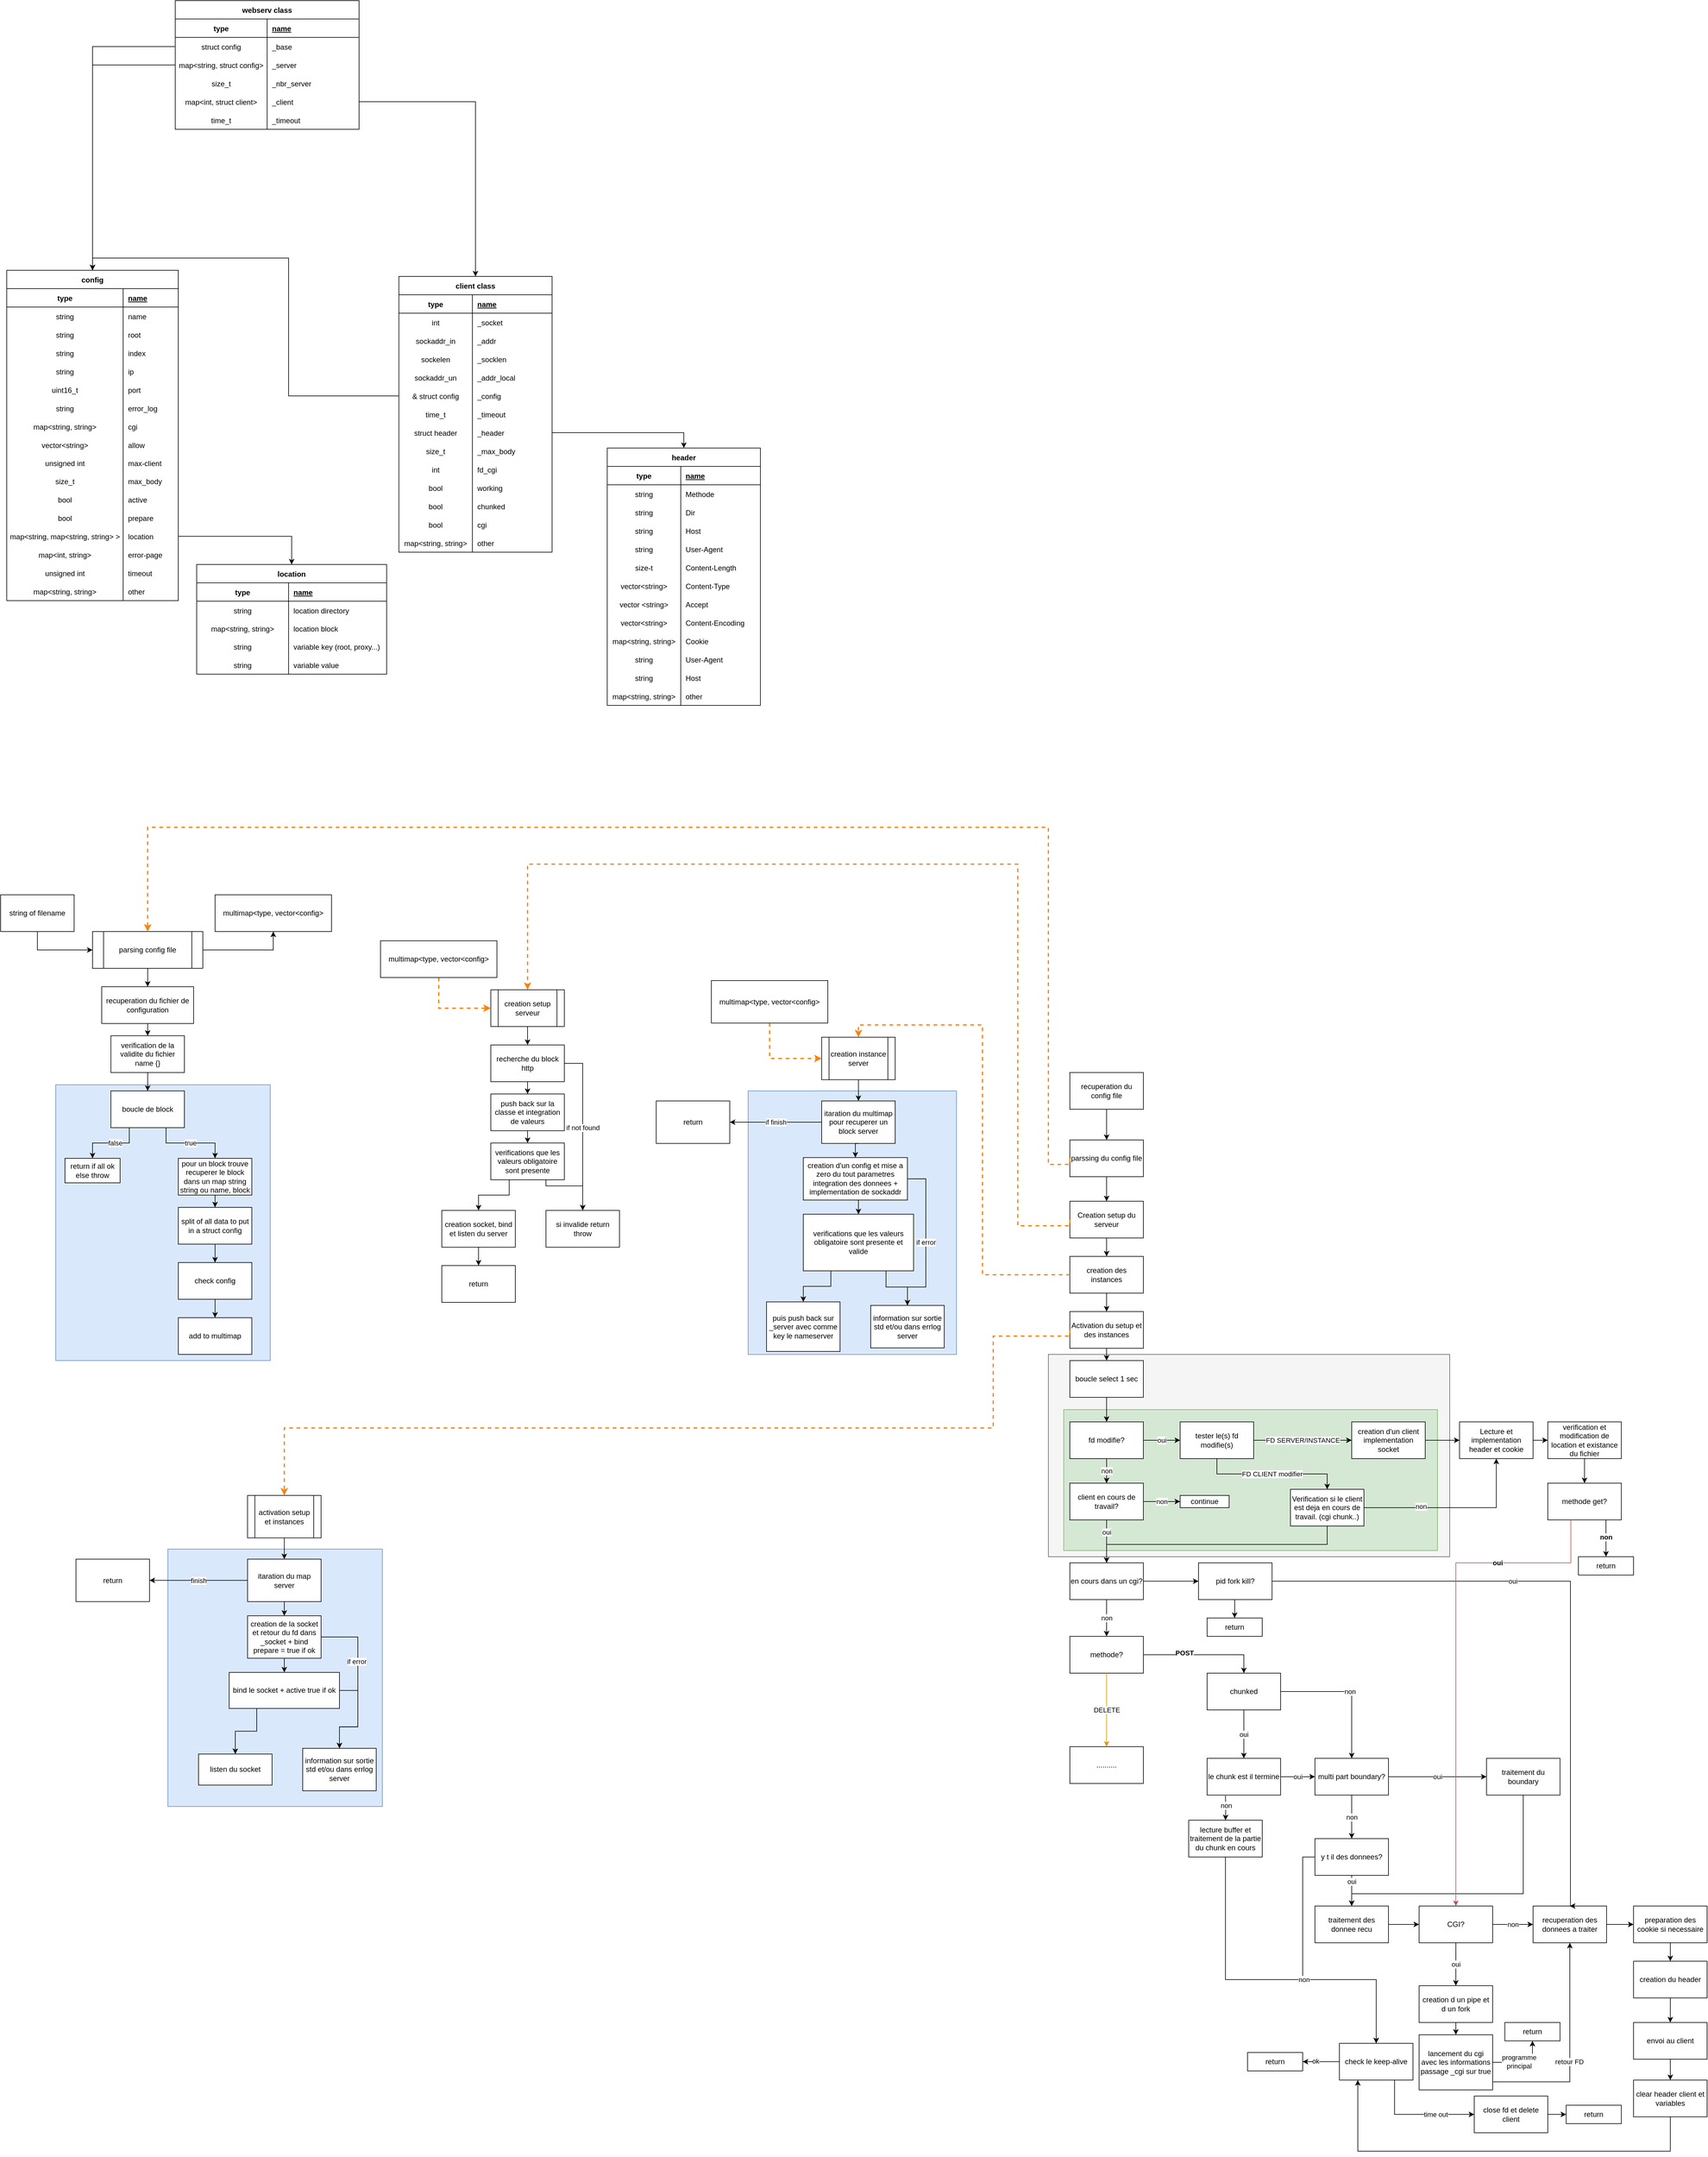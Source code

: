 <mxfile>
    <diagram name="Page-1" id="cnsnf6rBI3WJpQaqMQ88">
        <mxGraphModel dx="3425" dy="2046" grid="1" gridSize="10" guides="1" tooltips="1" connect="1" arrows="1" fold="1" page="1" pageScale="1" pageWidth="827" pageHeight="1169" math="0" shadow="0">
            <root>
                <mxCell id="0"/>
                <mxCell id="1" parent="0"/>
                <mxCell id="HqOk_YzYO7hrj4Uxzlcc-148" value="header" style="shape=table;startSize=30;container=1;collapsible=1;childLayout=tableLayout;fixedRows=1;rowLines=0;fontStyle=1;align=center;resizeLast=1;" parent="1" vertex="1">
                    <mxGeometry x="-1450" y="-429" width="250" height="420" as="geometry"/>
                </mxCell>
                <mxCell id="HqOk_YzYO7hrj4Uxzlcc-149" value="" style="shape=tableRow;horizontal=0;startSize=0;swimlaneHead=0;swimlaneBody=0;fillColor=none;collapsible=0;dropTarget=0;points=[[0,0.5],[1,0.5]];portConstraint=eastwest;top=0;left=0;right=0;bottom=1;" parent="HqOk_YzYO7hrj4Uxzlcc-148" vertex="1">
                    <mxGeometry y="30" width="250" height="30" as="geometry"/>
                </mxCell>
                <mxCell id="HqOk_YzYO7hrj4Uxzlcc-150" value="type" style="shape=partialRectangle;connectable=0;fillColor=none;top=0;left=0;bottom=0;right=0;fontStyle=1;overflow=hidden;" parent="HqOk_YzYO7hrj4Uxzlcc-149" vertex="1">
                    <mxGeometry width="120" height="30" as="geometry">
                        <mxRectangle width="120" height="30" as="alternateBounds"/>
                    </mxGeometry>
                </mxCell>
                <mxCell id="HqOk_YzYO7hrj4Uxzlcc-151" value="name" style="shape=partialRectangle;connectable=0;fillColor=none;top=0;left=0;bottom=0;right=0;align=left;spacingLeft=6;fontStyle=5;overflow=hidden;" parent="HqOk_YzYO7hrj4Uxzlcc-149" vertex="1">
                    <mxGeometry x="120" width="130" height="30" as="geometry">
                        <mxRectangle width="130" height="30" as="alternateBounds"/>
                    </mxGeometry>
                </mxCell>
                <mxCell id="HqOk_YzYO7hrj4Uxzlcc-152" value="" style="shape=tableRow;horizontal=0;startSize=0;swimlaneHead=0;swimlaneBody=0;fillColor=none;collapsible=0;dropTarget=0;points=[[0,0.5],[1,0.5]];portConstraint=eastwest;top=0;left=0;right=0;bottom=0;" parent="HqOk_YzYO7hrj4Uxzlcc-148" vertex="1">
                    <mxGeometry y="60" width="250" height="30" as="geometry"/>
                </mxCell>
                <mxCell id="HqOk_YzYO7hrj4Uxzlcc-153" value="string" style="shape=partialRectangle;connectable=0;fillColor=none;top=0;left=0;bottom=0;right=0;editable=1;overflow=hidden;" parent="HqOk_YzYO7hrj4Uxzlcc-152" vertex="1">
                    <mxGeometry width="120" height="30" as="geometry">
                        <mxRectangle width="120" height="30" as="alternateBounds"/>
                    </mxGeometry>
                </mxCell>
                <mxCell id="HqOk_YzYO7hrj4Uxzlcc-154" value="Methode" style="shape=partialRectangle;connectable=0;fillColor=none;top=0;left=0;bottom=0;right=0;align=left;spacingLeft=6;overflow=hidden;" parent="HqOk_YzYO7hrj4Uxzlcc-152" vertex="1">
                    <mxGeometry x="120" width="130" height="30" as="geometry">
                        <mxRectangle width="130" height="30" as="alternateBounds"/>
                    </mxGeometry>
                </mxCell>
                <mxCell id="HqOk_YzYO7hrj4Uxzlcc-155" value="" style="shape=tableRow;horizontal=0;startSize=0;swimlaneHead=0;swimlaneBody=0;fillColor=none;collapsible=0;dropTarget=0;points=[[0,0.5],[1,0.5]];portConstraint=eastwest;top=0;left=0;right=0;bottom=0;" parent="HqOk_YzYO7hrj4Uxzlcc-148" vertex="1">
                    <mxGeometry y="90" width="250" height="30" as="geometry"/>
                </mxCell>
                <mxCell id="HqOk_YzYO7hrj4Uxzlcc-156" value="string" style="shape=partialRectangle;connectable=0;fillColor=none;top=0;left=0;bottom=0;right=0;editable=1;overflow=hidden;" parent="HqOk_YzYO7hrj4Uxzlcc-155" vertex="1">
                    <mxGeometry width="120" height="30" as="geometry">
                        <mxRectangle width="120" height="30" as="alternateBounds"/>
                    </mxGeometry>
                </mxCell>
                <mxCell id="HqOk_YzYO7hrj4Uxzlcc-157" value="Dir" style="shape=partialRectangle;connectable=0;fillColor=none;top=0;left=0;bottom=0;right=0;align=left;spacingLeft=6;overflow=hidden;" parent="HqOk_YzYO7hrj4Uxzlcc-155" vertex="1">
                    <mxGeometry x="120" width="130" height="30" as="geometry">
                        <mxRectangle width="130" height="30" as="alternateBounds"/>
                    </mxGeometry>
                </mxCell>
                <mxCell id="HqOk_YzYO7hrj4Uxzlcc-164" value="" style="shape=tableRow;horizontal=0;startSize=0;swimlaneHead=0;swimlaneBody=0;fillColor=none;collapsible=0;dropTarget=0;points=[[0,0.5],[1,0.5]];portConstraint=eastwest;top=0;left=0;right=0;bottom=0;" parent="HqOk_YzYO7hrj4Uxzlcc-148" vertex="1">
                    <mxGeometry y="120" width="250" height="30" as="geometry"/>
                </mxCell>
                <mxCell id="HqOk_YzYO7hrj4Uxzlcc-165" value="string" style="shape=partialRectangle;connectable=0;fillColor=none;top=0;left=0;bottom=0;right=0;editable=1;overflow=hidden;" parent="HqOk_YzYO7hrj4Uxzlcc-164" vertex="1">
                    <mxGeometry width="120" height="30" as="geometry">
                        <mxRectangle width="120" height="30" as="alternateBounds"/>
                    </mxGeometry>
                </mxCell>
                <mxCell id="HqOk_YzYO7hrj4Uxzlcc-166" value="Host" style="shape=partialRectangle;connectable=0;fillColor=none;top=0;left=0;bottom=0;right=0;align=left;spacingLeft=6;overflow=hidden;" parent="HqOk_YzYO7hrj4Uxzlcc-164" vertex="1">
                    <mxGeometry x="120" width="130" height="30" as="geometry">
                        <mxRectangle width="130" height="30" as="alternateBounds"/>
                    </mxGeometry>
                </mxCell>
                <mxCell id="HqOk_YzYO7hrj4Uxzlcc-167" value="" style="shape=tableRow;horizontal=0;startSize=0;swimlaneHead=0;swimlaneBody=0;fillColor=none;collapsible=0;dropTarget=0;points=[[0,0.5],[1,0.5]];portConstraint=eastwest;top=0;left=0;right=0;bottom=0;" parent="HqOk_YzYO7hrj4Uxzlcc-148" vertex="1">
                    <mxGeometry y="150" width="250" height="30" as="geometry"/>
                </mxCell>
                <mxCell id="HqOk_YzYO7hrj4Uxzlcc-168" value="string" style="shape=partialRectangle;connectable=0;fillColor=none;top=0;left=0;bottom=0;right=0;editable=1;overflow=hidden;" parent="HqOk_YzYO7hrj4Uxzlcc-167" vertex="1">
                    <mxGeometry width="120" height="30" as="geometry">
                        <mxRectangle width="120" height="30" as="alternateBounds"/>
                    </mxGeometry>
                </mxCell>
                <mxCell id="HqOk_YzYO7hrj4Uxzlcc-169" value="User-Agent" style="shape=partialRectangle;connectable=0;fillColor=none;top=0;left=0;bottom=0;right=0;align=left;spacingLeft=6;overflow=hidden;" parent="HqOk_YzYO7hrj4Uxzlcc-167" vertex="1">
                    <mxGeometry x="120" width="130" height="30" as="geometry">
                        <mxRectangle width="130" height="30" as="alternateBounds"/>
                    </mxGeometry>
                </mxCell>
                <mxCell id="HqOk_YzYO7hrj4Uxzlcc-161" value="" style="shape=tableRow;horizontal=0;startSize=0;swimlaneHead=0;swimlaneBody=0;fillColor=none;collapsible=0;dropTarget=0;points=[[0,0.5],[1,0.5]];portConstraint=eastwest;top=0;left=0;right=0;bottom=0;" parent="HqOk_YzYO7hrj4Uxzlcc-148" vertex="1">
                    <mxGeometry y="180" width="250" height="30" as="geometry"/>
                </mxCell>
                <mxCell id="HqOk_YzYO7hrj4Uxzlcc-162" value="size-t" style="shape=partialRectangle;connectable=0;fillColor=none;top=0;left=0;bottom=0;right=0;editable=1;overflow=hidden;" parent="HqOk_YzYO7hrj4Uxzlcc-161" vertex="1">
                    <mxGeometry width="120" height="30" as="geometry">
                        <mxRectangle width="120" height="30" as="alternateBounds"/>
                    </mxGeometry>
                </mxCell>
                <mxCell id="HqOk_YzYO7hrj4Uxzlcc-163" value="Content-Length" style="shape=partialRectangle;connectable=0;fillColor=none;top=0;left=0;bottom=0;right=0;align=left;spacingLeft=6;overflow=hidden;" parent="HqOk_YzYO7hrj4Uxzlcc-161" vertex="1">
                    <mxGeometry x="120" width="130" height="30" as="geometry">
                        <mxRectangle width="130" height="30" as="alternateBounds"/>
                    </mxGeometry>
                </mxCell>
                <mxCell id="HqOk_YzYO7hrj4Uxzlcc-158" value="" style="shape=tableRow;horizontal=0;startSize=0;swimlaneHead=0;swimlaneBody=0;fillColor=none;collapsible=0;dropTarget=0;points=[[0,0.5],[1,0.5]];portConstraint=eastwest;top=0;left=0;right=0;bottom=0;" parent="HqOk_YzYO7hrj4Uxzlcc-148" vertex="1">
                    <mxGeometry y="210" width="250" height="30" as="geometry"/>
                </mxCell>
                <mxCell id="HqOk_YzYO7hrj4Uxzlcc-159" value="vector&lt;string&gt;" style="shape=partialRectangle;connectable=0;fillColor=none;top=0;left=0;bottom=0;right=0;editable=1;overflow=hidden;" parent="HqOk_YzYO7hrj4Uxzlcc-158" vertex="1">
                    <mxGeometry width="120" height="30" as="geometry">
                        <mxRectangle width="120" height="30" as="alternateBounds"/>
                    </mxGeometry>
                </mxCell>
                <mxCell id="HqOk_YzYO7hrj4Uxzlcc-160" value="Content-Type" style="shape=partialRectangle;connectable=0;fillColor=none;top=0;left=0;bottom=0;right=0;align=left;spacingLeft=6;overflow=hidden;" parent="HqOk_YzYO7hrj4Uxzlcc-158" vertex="1">
                    <mxGeometry x="120" width="130" height="30" as="geometry">
                        <mxRectangle width="130" height="30" as="alternateBounds"/>
                    </mxGeometry>
                </mxCell>
                <mxCell id="HqOk_YzYO7hrj4Uxzlcc-221" value="" style="shape=tableRow;horizontal=0;startSize=0;swimlaneHead=0;swimlaneBody=0;fillColor=none;collapsible=0;dropTarget=0;points=[[0,0.5],[1,0.5]];portConstraint=eastwest;top=0;left=0;right=0;bottom=0;" parent="HqOk_YzYO7hrj4Uxzlcc-148" vertex="1">
                    <mxGeometry y="240" width="250" height="30" as="geometry"/>
                </mxCell>
                <mxCell id="HqOk_YzYO7hrj4Uxzlcc-222" value="vector &lt;string&gt;" style="shape=partialRectangle;connectable=0;fillColor=none;top=0;left=0;bottom=0;right=0;editable=1;overflow=hidden;" parent="HqOk_YzYO7hrj4Uxzlcc-221" vertex="1">
                    <mxGeometry width="120" height="30" as="geometry">
                        <mxRectangle width="120" height="30" as="alternateBounds"/>
                    </mxGeometry>
                </mxCell>
                <mxCell id="HqOk_YzYO7hrj4Uxzlcc-223" value="Accept" style="shape=partialRectangle;connectable=0;fillColor=none;top=0;left=0;bottom=0;right=0;align=left;spacingLeft=6;overflow=hidden;" parent="HqOk_YzYO7hrj4Uxzlcc-221" vertex="1">
                    <mxGeometry x="120" width="130" height="30" as="geometry">
                        <mxRectangle width="130" height="30" as="alternateBounds"/>
                    </mxGeometry>
                </mxCell>
                <mxCell id="HqOk_YzYO7hrj4Uxzlcc-209" value="" style="shape=tableRow;horizontal=0;startSize=0;swimlaneHead=0;swimlaneBody=0;fillColor=none;collapsible=0;dropTarget=0;points=[[0,0.5],[1,0.5]];portConstraint=eastwest;top=0;left=0;right=0;bottom=0;" parent="HqOk_YzYO7hrj4Uxzlcc-148" vertex="1">
                    <mxGeometry y="270" width="250" height="30" as="geometry"/>
                </mxCell>
                <mxCell id="HqOk_YzYO7hrj4Uxzlcc-210" value="vector&lt;string&gt;" style="shape=partialRectangle;connectable=0;fillColor=none;top=0;left=0;bottom=0;right=0;editable=1;overflow=hidden;" parent="HqOk_YzYO7hrj4Uxzlcc-209" vertex="1">
                    <mxGeometry width="120" height="30" as="geometry">
                        <mxRectangle width="120" height="30" as="alternateBounds"/>
                    </mxGeometry>
                </mxCell>
                <mxCell id="HqOk_YzYO7hrj4Uxzlcc-211" value="Content-Encoding" style="shape=partialRectangle;connectable=0;fillColor=none;top=0;left=0;bottom=0;right=0;align=left;spacingLeft=6;overflow=hidden;" parent="HqOk_YzYO7hrj4Uxzlcc-209" vertex="1">
                    <mxGeometry x="120" width="130" height="30" as="geometry">
                        <mxRectangle width="130" height="30" as="alternateBounds"/>
                    </mxGeometry>
                </mxCell>
                <mxCell id="HqOk_YzYO7hrj4Uxzlcc-212" value="" style="shape=tableRow;horizontal=0;startSize=0;swimlaneHead=0;swimlaneBody=0;fillColor=none;collapsible=0;dropTarget=0;points=[[0,0.5],[1,0.5]];portConstraint=eastwest;top=0;left=0;right=0;bottom=0;" parent="HqOk_YzYO7hrj4Uxzlcc-148" vertex="1">
                    <mxGeometry y="300" width="250" height="30" as="geometry"/>
                </mxCell>
                <mxCell id="HqOk_YzYO7hrj4Uxzlcc-213" value="map&lt;string, string&gt;" style="shape=partialRectangle;connectable=0;fillColor=none;top=0;left=0;bottom=0;right=0;editable=1;overflow=hidden;" parent="HqOk_YzYO7hrj4Uxzlcc-212" vertex="1">
                    <mxGeometry width="120" height="30" as="geometry">
                        <mxRectangle width="120" height="30" as="alternateBounds"/>
                    </mxGeometry>
                </mxCell>
                <mxCell id="HqOk_YzYO7hrj4Uxzlcc-214" value="Cookie" style="shape=partialRectangle;connectable=0;fillColor=none;top=0;left=0;bottom=0;right=0;align=left;spacingLeft=6;overflow=hidden;" parent="HqOk_YzYO7hrj4Uxzlcc-212" vertex="1">
                    <mxGeometry x="120" width="130" height="30" as="geometry">
                        <mxRectangle width="130" height="30" as="alternateBounds"/>
                    </mxGeometry>
                </mxCell>
                <mxCell id="HqOk_YzYO7hrj4Uxzlcc-215" value="" style="shape=tableRow;horizontal=0;startSize=0;swimlaneHead=0;swimlaneBody=0;fillColor=none;collapsible=0;dropTarget=0;points=[[0,0.5],[1,0.5]];portConstraint=eastwest;top=0;left=0;right=0;bottom=0;" parent="HqOk_YzYO7hrj4Uxzlcc-148" vertex="1">
                    <mxGeometry y="330" width="250" height="30" as="geometry"/>
                </mxCell>
                <mxCell id="HqOk_YzYO7hrj4Uxzlcc-216" value="string" style="shape=partialRectangle;connectable=0;fillColor=none;top=0;left=0;bottom=0;right=0;editable=1;overflow=hidden;" parent="HqOk_YzYO7hrj4Uxzlcc-215" vertex="1">
                    <mxGeometry width="120" height="30" as="geometry">
                        <mxRectangle width="120" height="30" as="alternateBounds"/>
                    </mxGeometry>
                </mxCell>
                <mxCell id="HqOk_YzYO7hrj4Uxzlcc-217" value="User-Agent" style="shape=partialRectangle;connectable=0;fillColor=none;top=0;left=0;bottom=0;right=0;align=left;spacingLeft=6;overflow=hidden;" parent="HqOk_YzYO7hrj4Uxzlcc-215" vertex="1">
                    <mxGeometry x="120" width="130" height="30" as="geometry">
                        <mxRectangle width="130" height="30" as="alternateBounds"/>
                    </mxGeometry>
                </mxCell>
                <mxCell id="HqOk_YzYO7hrj4Uxzlcc-218" value="" style="shape=tableRow;horizontal=0;startSize=0;swimlaneHead=0;swimlaneBody=0;fillColor=none;collapsible=0;dropTarget=0;points=[[0,0.5],[1,0.5]];portConstraint=eastwest;top=0;left=0;right=0;bottom=0;" parent="HqOk_YzYO7hrj4Uxzlcc-148" vertex="1">
                    <mxGeometry y="360" width="250" height="30" as="geometry"/>
                </mxCell>
                <mxCell id="HqOk_YzYO7hrj4Uxzlcc-219" value="string" style="shape=partialRectangle;connectable=0;fillColor=none;top=0;left=0;bottom=0;right=0;editable=1;overflow=hidden;" parent="HqOk_YzYO7hrj4Uxzlcc-218" vertex="1">
                    <mxGeometry width="120" height="30" as="geometry">
                        <mxRectangle width="120" height="30" as="alternateBounds"/>
                    </mxGeometry>
                </mxCell>
                <mxCell id="HqOk_YzYO7hrj4Uxzlcc-220" value="Host" style="shape=partialRectangle;connectable=0;fillColor=none;top=0;left=0;bottom=0;right=0;align=left;spacingLeft=6;overflow=hidden;" parent="HqOk_YzYO7hrj4Uxzlcc-218" vertex="1">
                    <mxGeometry x="120" width="130" height="30" as="geometry">
                        <mxRectangle width="130" height="30" as="alternateBounds"/>
                    </mxGeometry>
                </mxCell>
                <mxCell id="HqOk_YzYO7hrj4Uxzlcc-299" value="" style="shape=tableRow;horizontal=0;startSize=0;swimlaneHead=0;swimlaneBody=0;fillColor=none;collapsible=0;dropTarget=0;points=[[0,0.5],[1,0.5]];portConstraint=eastwest;top=0;left=0;right=0;bottom=0;" parent="HqOk_YzYO7hrj4Uxzlcc-148" vertex="1">
                    <mxGeometry y="390" width="250" height="30" as="geometry"/>
                </mxCell>
                <mxCell id="HqOk_YzYO7hrj4Uxzlcc-300" value="map&lt;string, string&gt;" style="shape=partialRectangle;connectable=0;fillColor=none;top=0;left=0;bottom=0;right=0;editable=1;overflow=hidden;" parent="HqOk_YzYO7hrj4Uxzlcc-299" vertex="1">
                    <mxGeometry width="120" height="30" as="geometry">
                        <mxRectangle width="120" height="30" as="alternateBounds"/>
                    </mxGeometry>
                </mxCell>
                <mxCell id="HqOk_YzYO7hrj4Uxzlcc-301" value="other" style="shape=partialRectangle;connectable=0;fillColor=none;top=0;left=0;bottom=0;right=0;align=left;spacingLeft=6;overflow=hidden;" parent="HqOk_YzYO7hrj4Uxzlcc-299" vertex="1">
                    <mxGeometry x="120" width="130" height="30" as="geometry">
                        <mxRectangle width="130" height="30" as="alternateBounds"/>
                    </mxGeometry>
                </mxCell>
                <mxCell id="HqOk_YzYO7hrj4Uxzlcc-224" value="client class" style="shape=table;startSize=30;container=1;collapsible=1;childLayout=tableLayout;fixedRows=1;rowLines=0;fontStyle=1;align=center;resizeLast=1;" parent="1" vertex="1">
                    <mxGeometry x="-1790" y="-709" width="250" height="450" as="geometry"/>
                </mxCell>
                <mxCell id="HqOk_YzYO7hrj4Uxzlcc-225" value="" style="shape=tableRow;horizontal=0;startSize=0;swimlaneHead=0;swimlaneBody=0;fillColor=none;collapsible=0;dropTarget=0;points=[[0,0.5],[1,0.5]];portConstraint=eastwest;top=0;left=0;right=0;bottom=1;" parent="HqOk_YzYO7hrj4Uxzlcc-224" vertex="1">
                    <mxGeometry y="30" width="250" height="30" as="geometry"/>
                </mxCell>
                <mxCell id="HqOk_YzYO7hrj4Uxzlcc-226" value="type" style="shape=partialRectangle;connectable=0;fillColor=none;top=0;left=0;bottom=0;right=0;fontStyle=1;overflow=hidden;" parent="HqOk_YzYO7hrj4Uxzlcc-225" vertex="1">
                    <mxGeometry width="120" height="30" as="geometry">
                        <mxRectangle width="120" height="30" as="alternateBounds"/>
                    </mxGeometry>
                </mxCell>
                <mxCell id="HqOk_YzYO7hrj4Uxzlcc-227" value="name" style="shape=partialRectangle;connectable=0;fillColor=none;top=0;left=0;bottom=0;right=0;align=left;spacingLeft=6;fontStyle=5;overflow=hidden;" parent="HqOk_YzYO7hrj4Uxzlcc-225" vertex="1">
                    <mxGeometry x="120" width="130" height="30" as="geometry">
                        <mxRectangle width="130" height="30" as="alternateBounds"/>
                    </mxGeometry>
                </mxCell>
                <mxCell id="HqOk_YzYO7hrj4Uxzlcc-228" value="" style="shape=tableRow;horizontal=0;startSize=0;swimlaneHead=0;swimlaneBody=0;fillColor=none;collapsible=0;dropTarget=0;points=[[0,0.5],[1,0.5]];portConstraint=eastwest;top=0;left=0;right=0;bottom=0;" parent="HqOk_YzYO7hrj4Uxzlcc-224" vertex="1">
                    <mxGeometry y="60" width="250" height="30" as="geometry"/>
                </mxCell>
                <mxCell id="HqOk_YzYO7hrj4Uxzlcc-229" value="int" style="shape=partialRectangle;connectable=0;fillColor=none;top=0;left=0;bottom=0;right=0;editable=1;overflow=hidden;" parent="HqOk_YzYO7hrj4Uxzlcc-228" vertex="1">
                    <mxGeometry width="120" height="30" as="geometry">
                        <mxRectangle width="120" height="30" as="alternateBounds"/>
                    </mxGeometry>
                </mxCell>
                <mxCell id="HqOk_YzYO7hrj4Uxzlcc-230" value="_socket" style="shape=partialRectangle;connectable=0;fillColor=none;top=0;left=0;bottom=0;right=0;align=left;spacingLeft=6;overflow=hidden;" parent="HqOk_YzYO7hrj4Uxzlcc-228" vertex="1">
                    <mxGeometry x="120" width="130" height="30" as="geometry">
                        <mxRectangle width="130" height="30" as="alternateBounds"/>
                    </mxGeometry>
                </mxCell>
                <mxCell id="HqOk_YzYO7hrj4Uxzlcc-231" value="" style="shape=tableRow;horizontal=0;startSize=0;swimlaneHead=0;swimlaneBody=0;fillColor=none;collapsible=0;dropTarget=0;points=[[0,0.5],[1,0.5]];portConstraint=eastwest;top=0;left=0;right=0;bottom=0;" parent="HqOk_YzYO7hrj4Uxzlcc-224" vertex="1">
                    <mxGeometry y="90" width="250" height="30" as="geometry"/>
                </mxCell>
                <mxCell id="HqOk_YzYO7hrj4Uxzlcc-232" value="sockaddr_in" style="shape=partialRectangle;connectable=0;fillColor=none;top=0;left=0;bottom=0;right=0;editable=1;overflow=hidden;" parent="HqOk_YzYO7hrj4Uxzlcc-231" vertex="1">
                    <mxGeometry width="120" height="30" as="geometry">
                        <mxRectangle width="120" height="30" as="alternateBounds"/>
                    </mxGeometry>
                </mxCell>
                <mxCell id="HqOk_YzYO7hrj4Uxzlcc-233" value="_addr" style="shape=partialRectangle;connectable=0;fillColor=none;top=0;left=0;bottom=0;right=0;align=left;spacingLeft=6;overflow=hidden;" parent="HqOk_YzYO7hrj4Uxzlcc-231" vertex="1">
                    <mxGeometry x="120" width="130" height="30" as="geometry">
                        <mxRectangle width="130" height="30" as="alternateBounds"/>
                    </mxGeometry>
                </mxCell>
                <mxCell id="HqOk_YzYO7hrj4Uxzlcc-237" value="" style="shape=tableRow;horizontal=0;startSize=0;swimlaneHead=0;swimlaneBody=0;fillColor=none;collapsible=0;dropTarget=0;points=[[0,0.5],[1,0.5]];portConstraint=eastwest;top=0;left=0;right=0;bottom=0;" parent="HqOk_YzYO7hrj4Uxzlcc-224" vertex="1">
                    <mxGeometry y="120" width="250" height="30" as="geometry"/>
                </mxCell>
                <mxCell id="HqOk_YzYO7hrj4Uxzlcc-238" value="sockelen" style="shape=partialRectangle;connectable=0;fillColor=none;top=0;left=0;bottom=0;right=0;editable=1;overflow=hidden;" parent="HqOk_YzYO7hrj4Uxzlcc-237" vertex="1">
                    <mxGeometry width="120" height="30" as="geometry">
                        <mxRectangle width="120" height="30" as="alternateBounds"/>
                    </mxGeometry>
                </mxCell>
                <mxCell id="HqOk_YzYO7hrj4Uxzlcc-239" value="_socklen" style="shape=partialRectangle;connectable=0;fillColor=none;top=0;left=0;bottom=0;right=0;align=left;spacingLeft=6;overflow=hidden;" parent="HqOk_YzYO7hrj4Uxzlcc-237" vertex="1">
                    <mxGeometry x="120" width="130" height="30" as="geometry">
                        <mxRectangle width="130" height="30" as="alternateBounds"/>
                    </mxGeometry>
                </mxCell>
                <mxCell id="HqOk_YzYO7hrj4Uxzlcc-234" value="" style="shape=tableRow;horizontal=0;startSize=0;swimlaneHead=0;swimlaneBody=0;fillColor=none;collapsible=0;dropTarget=0;points=[[0,0.5],[1,0.5]];portConstraint=eastwest;top=0;left=0;right=0;bottom=0;" parent="HqOk_YzYO7hrj4Uxzlcc-224" vertex="1">
                    <mxGeometry y="150" width="250" height="30" as="geometry"/>
                </mxCell>
                <mxCell id="HqOk_YzYO7hrj4Uxzlcc-235" value="sockaddr_un" style="shape=partialRectangle;connectable=0;fillColor=none;top=0;left=0;bottom=0;right=0;editable=1;overflow=hidden;" parent="HqOk_YzYO7hrj4Uxzlcc-234" vertex="1">
                    <mxGeometry width="120" height="30" as="geometry">
                        <mxRectangle width="120" height="30" as="alternateBounds"/>
                    </mxGeometry>
                </mxCell>
                <mxCell id="HqOk_YzYO7hrj4Uxzlcc-236" value="_addr_local" style="shape=partialRectangle;connectable=0;fillColor=none;top=0;left=0;bottom=0;right=0;align=left;spacingLeft=6;overflow=hidden;" parent="HqOk_YzYO7hrj4Uxzlcc-234" vertex="1">
                    <mxGeometry x="120" width="130" height="30" as="geometry">
                        <mxRectangle width="130" height="30" as="alternateBounds"/>
                    </mxGeometry>
                </mxCell>
                <mxCell id="HqOk_YzYO7hrj4Uxzlcc-240" value="" style="shape=tableRow;horizontal=0;startSize=0;swimlaneHead=0;swimlaneBody=0;fillColor=none;collapsible=0;dropTarget=0;points=[[0,0.5],[1,0.5]];portConstraint=eastwest;top=0;left=0;right=0;bottom=0;" parent="HqOk_YzYO7hrj4Uxzlcc-224" vertex="1">
                    <mxGeometry y="180" width="250" height="30" as="geometry"/>
                </mxCell>
                <mxCell id="HqOk_YzYO7hrj4Uxzlcc-241" value="&amp; struct config" style="shape=partialRectangle;connectable=0;fillColor=none;top=0;left=0;bottom=0;right=0;editable=1;overflow=hidden;" parent="HqOk_YzYO7hrj4Uxzlcc-240" vertex="1">
                    <mxGeometry width="120" height="30" as="geometry">
                        <mxRectangle width="120" height="30" as="alternateBounds"/>
                    </mxGeometry>
                </mxCell>
                <mxCell id="HqOk_YzYO7hrj4Uxzlcc-242" value="_config" style="shape=partialRectangle;connectable=0;fillColor=none;top=0;left=0;bottom=0;right=0;align=left;spacingLeft=6;overflow=hidden;" parent="HqOk_YzYO7hrj4Uxzlcc-240" vertex="1">
                    <mxGeometry x="120" width="130" height="30" as="geometry">
                        <mxRectangle width="130" height="30" as="alternateBounds"/>
                    </mxGeometry>
                </mxCell>
                <mxCell id="HqOk_YzYO7hrj4Uxzlcc-243" value="" style="shape=tableRow;horizontal=0;startSize=0;swimlaneHead=0;swimlaneBody=0;fillColor=none;collapsible=0;dropTarget=0;points=[[0,0.5],[1,0.5]];portConstraint=eastwest;top=0;left=0;right=0;bottom=0;" parent="HqOk_YzYO7hrj4Uxzlcc-224" vertex="1">
                    <mxGeometry y="210" width="250" height="30" as="geometry"/>
                </mxCell>
                <mxCell id="HqOk_YzYO7hrj4Uxzlcc-244" value="time_t" style="shape=partialRectangle;connectable=0;fillColor=none;top=0;left=0;bottom=0;right=0;editable=1;overflow=hidden;" parent="HqOk_YzYO7hrj4Uxzlcc-243" vertex="1">
                    <mxGeometry width="120" height="30" as="geometry">
                        <mxRectangle width="120" height="30" as="alternateBounds"/>
                    </mxGeometry>
                </mxCell>
                <mxCell id="HqOk_YzYO7hrj4Uxzlcc-245" value="_timeout" style="shape=partialRectangle;connectable=0;fillColor=none;top=0;left=0;bottom=0;right=0;align=left;spacingLeft=6;overflow=hidden;" parent="HqOk_YzYO7hrj4Uxzlcc-243" vertex="1">
                    <mxGeometry x="120" width="130" height="30" as="geometry">
                        <mxRectangle width="130" height="30" as="alternateBounds"/>
                    </mxGeometry>
                </mxCell>
                <mxCell id="HqOk_YzYO7hrj4Uxzlcc-246" value="" style="shape=tableRow;horizontal=0;startSize=0;swimlaneHead=0;swimlaneBody=0;fillColor=none;collapsible=0;dropTarget=0;points=[[0,0.5],[1,0.5]];portConstraint=eastwest;top=0;left=0;right=0;bottom=0;" parent="HqOk_YzYO7hrj4Uxzlcc-224" vertex="1">
                    <mxGeometry y="240" width="250" height="30" as="geometry"/>
                </mxCell>
                <mxCell id="HqOk_YzYO7hrj4Uxzlcc-247" value="struct header" style="shape=partialRectangle;connectable=0;fillColor=none;top=0;left=0;bottom=0;right=0;editable=1;overflow=hidden;" parent="HqOk_YzYO7hrj4Uxzlcc-246" vertex="1">
                    <mxGeometry width="120" height="30" as="geometry">
                        <mxRectangle width="120" height="30" as="alternateBounds"/>
                    </mxGeometry>
                </mxCell>
                <mxCell id="HqOk_YzYO7hrj4Uxzlcc-248" value="_header" style="shape=partialRectangle;connectable=0;fillColor=none;top=0;left=0;bottom=0;right=0;align=left;spacingLeft=6;overflow=hidden;" parent="HqOk_YzYO7hrj4Uxzlcc-246" vertex="1">
                    <mxGeometry x="120" width="130" height="30" as="geometry">
                        <mxRectangle width="130" height="30" as="alternateBounds"/>
                    </mxGeometry>
                </mxCell>
                <mxCell id="HqOk_YzYO7hrj4Uxzlcc-353" value="" style="shape=tableRow;horizontal=0;startSize=0;swimlaneHead=0;swimlaneBody=0;fillColor=none;collapsible=0;dropTarget=0;points=[[0,0.5],[1,0.5]];portConstraint=eastwest;top=0;left=0;right=0;bottom=0;" parent="HqOk_YzYO7hrj4Uxzlcc-224" vertex="1">
                    <mxGeometry y="270" width="250" height="30" as="geometry"/>
                </mxCell>
                <mxCell id="HqOk_YzYO7hrj4Uxzlcc-354" value="size_t" style="shape=partialRectangle;connectable=0;fillColor=none;top=0;left=0;bottom=0;right=0;editable=1;overflow=hidden;" parent="HqOk_YzYO7hrj4Uxzlcc-353" vertex="1">
                    <mxGeometry width="120" height="30" as="geometry">
                        <mxRectangle width="120" height="30" as="alternateBounds"/>
                    </mxGeometry>
                </mxCell>
                <mxCell id="HqOk_YzYO7hrj4Uxzlcc-355" value="_max_body" style="shape=partialRectangle;connectable=0;fillColor=none;top=0;left=0;bottom=0;right=0;align=left;spacingLeft=6;overflow=hidden;" parent="HqOk_YzYO7hrj4Uxzlcc-353" vertex="1">
                    <mxGeometry x="120" width="130" height="30" as="geometry">
                        <mxRectangle width="130" height="30" as="alternateBounds"/>
                    </mxGeometry>
                </mxCell>
                <mxCell id="HqOk_YzYO7hrj4Uxzlcc-249" value="" style="shape=tableRow;horizontal=0;startSize=0;swimlaneHead=0;swimlaneBody=0;fillColor=none;collapsible=0;dropTarget=0;points=[[0,0.5],[1,0.5]];portConstraint=eastwest;top=0;left=0;right=0;bottom=0;" parent="HqOk_YzYO7hrj4Uxzlcc-224" vertex="1">
                    <mxGeometry y="300" width="250" height="30" as="geometry"/>
                </mxCell>
                <mxCell id="HqOk_YzYO7hrj4Uxzlcc-250" value="int" style="shape=partialRectangle;connectable=0;fillColor=none;top=0;left=0;bottom=0;right=0;editable=1;overflow=hidden;" parent="HqOk_YzYO7hrj4Uxzlcc-249" vertex="1">
                    <mxGeometry width="120" height="30" as="geometry">
                        <mxRectangle width="120" height="30" as="alternateBounds"/>
                    </mxGeometry>
                </mxCell>
                <mxCell id="HqOk_YzYO7hrj4Uxzlcc-251" value="fd_cgi" style="shape=partialRectangle;connectable=0;fillColor=none;top=0;left=0;bottom=0;right=0;align=left;spacingLeft=6;overflow=hidden;" parent="HqOk_YzYO7hrj4Uxzlcc-249" vertex="1">
                    <mxGeometry x="120" width="130" height="30" as="geometry">
                        <mxRectangle width="130" height="30" as="alternateBounds"/>
                    </mxGeometry>
                </mxCell>
                <mxCell id="HqOk_YzYO7hrj4Uxzlcc-252" value="" style="shape=tableRow;horizontal=0;startSize=0;swimlaneHead=0;swimlaneBody=0;fillColor=none;collapsible=0;dropTarget=0;points=[[0,0.5],[1,0.5]];portConstraint=eastwest;top=0;left=0;right=0;bottom=0;" parent="HqOk_YzYO7hrj4Uxzlcc-224" vertex="1">
                    <mxGeometry y="330" width="250" height="30" as="geometry"/>
                </mxCell>
                <mxCell id="HqOk_YzYO7hrj4Uxzlcc-253" value="bool" style="shape=partialRectangle;connectable=0;fillColor=none;top=0;left=0;bottom=0;right=0;editable=1;overflow=hidden;" parent="HqOk_YzYO7hrj4Uxzlcc-252" vertex="1">
                    <mxGeometry width="120" height="30" as="geometry">
                        <mxRectangle width="120" height="30" as="alternateBounds"/>
                    </mxGeometry>
                </mxCell>
                <mxCell id="HqOk_YzYO7hrj4Uxzlcc-254" value="working" style="shape=partialRectangle;connectable=0;fillColor=none;top=0;left=0;bottom=0;right=0;align=left;spacingLeft=6;overflow=hidden;" parent="HqOk_YzYO7hrj4Uxzlcc-252" vertex="1">
                    <mxGeometry x="120" width="130" height="30" as="geometry">
                        <mxRectangle width="130" height="30" as="alternateBounds"/>
                    </mxGeometry>
                </mxCell>
                <mxCell id="HqOk_YzYO7hrj4Uxzlcc-255" value="" style="shape=tableRow;horizontal=0;startSize=0;swimlaneHead=0;swimlaneBody=0;fillColor=none;collapsible=0;dropTarget=0;points=[[0,0.5],[1,0.5]];portConstraint=eastwest;top=0;left=0;right=0;bottom=0;" parent="HqOk_YzYO7hrj4Uxzlcc-224" vertex="1">
                    <mxGeometry y="360" width="250" height="30" as="geometry"/>
                </mxCell>
                <mxCell id="HqOk_YzYO7hrj4Uxzlcc-256" value="bool" style="shape=partialRectangle;connectable=0;fillColor=none;top=0;left=0;bottom=0;right=0;editable=1;overflow=hidden;" parent="HqOk_YzYO7hrj4Uxzlcc-255" vertex="1">
                    <mxGeometry width="120" height="30" as="geometry">
                        <mxRectangle width="120" height="30" as="alternateBounds"/>
                    </mxGeometry>
                </mxCell>
                <mxCell id="HqOk_YzYO7hrj4Uxzlcc-257" value="chunked" style="shape=partialRectangle;connectable=0;fillColor=none;top=0;left=0;bottom=0;right=0;align=left;spacingLeft=6;overflow=hidden;" parent="HqOk_YzYO7hrj4Uxzlcc-255" vertex="1">
                    <mxGeometry x="120" width="130" height="30" as="geometry">
                        <mxRectangle width="130" height="30" as="alternateBounds"/>
                    </mxGeometry>
                </mxCell>
                <mxCell id="HqOk_YzYO7hrj4Uxzlcc-258" value="" style="shape=tableRow;horizontal=0;startSize=0;swimlaneHead=0;swimlaneBody=0;fillColor=none;collapsible=0;dropTarget=0;points=[[0,0.5],[1,0.5]];portConstraint=eastwest;top=0;left=0;right=0;bottom=0;" parent="HqOk_YzYO7hrj4Uxzlcc-224" vertex="1">
                    <mxGeometry y="390" width="250" height="30" as="geometry"/>
                </mxCell>
                <mxCell id="HqOk_YzYO7hrj4Uxzlcc-259" value="bool" style="shape=partialRectangle;connectable=0;fillColor=none;top=0;left=0;bottom=0;right=0;editable=1;overflow=hidden;" parent="HqOk_YzYO7hrj4Uxzlcc-258" vertex="1">
                    <mxGeometry width="120" height="30" as="geometry">
                        <mxRectangle width="120" height="30" as="alternateBounds"/>
                    </mxGeometry>
                </mxCell>
                <mxCell id="HqOk_YzYO7hrj4Uxzlcc-260" value="cgi" style="shape=partialRectangle;connectable=0;fillColor=none;top=0;left=0;bottom=0;right=0;align=left;spacingLeft=6;overflow=hidden;" parent="HqOk_YzYO7hrj4Uxzlcc-258" vertex="1">
                    <mxGeometry x="120" width="130" height="30" as="geometry">
                        <mxRectangle width="130" height="30" as="alternateBounds"/>
                    </mxGeometry>
                </mxCell>
                <mxCell id="HqOk_YzYO7hrj4Uxzlcc-342" value="" style="shape=tableRow;horizontal=0;startSize=0;swimlaneHead=0;swimlaneBody=0;fillColor=none;collapsible=0;dropTarget=0;points=[[0,0.5],[1,0.5]];portConstraint=eastwest;top=0;left=0;right=0;bottom=0;" parent="HqOk_YzYO7hrj4Uxzlcc-224" vertex="1">
                    <mxGeometry y="420" width="250" height="30" as="geometry"/>
                </mxCell>
                <mxCell id="HqOk_YzYO7hrj4Uxzlcc-343" value="map&lt;string, string&gt;" style="shape=partialRectangle;connectable=0;fillColor=none;top=0;left=0;bottom=0;right=0;editable=1;overflow=hidden;" parent="HqOk_YzYO7hrj4Uxzlcc-342" vertex="1">
                    <mxGeometry width="120" height="30" as="geometry">
                        <mxRectangle width="120" height="30" as="alternateBounds"/>
                    </mxGeometry>
                </mxCell>
                <mxCell id="HqOk_YzYO7hrj4Uxzlcc-344" value="other" style="shape=partialRectangle;connectable=0;fillColor=none;top=0;left=0;bottom=0;right=0;align=left;spacingLeft=6;overflow=hidden;" parent="HqOk_YzYO7hrj4Uxzlcc-342" vertex="1">
                    <mxGeometry x="120" width="130" height="30" as="geometry">
                        <mxRectangle width="130" height="30" as="alternateBounds"/>
                    </mxGeometry>
                </mxCell>
                <mxCell id="HqOk_YzYO7hrj4Uxzlcc-261" value="config" style="shape=table;startSize=30;container=1;collapsible=1;childLayout=tableLayout;fixedRows=1;rowLines=0;fontStyle=1;align=center;resizeLast=1;" parent="1" vertex="1">
                    <mxGeometry x="-2430" y="-719" width="280" height="539" as="geometry"/>
                </mxCell>
                <mxCell id="HqOk_YzYO7hrj4Uxzlcc-262" value="" style="shape=tableRow;horizontal=0;startSize=0;swimlaneHead=0;swimlaneBody=0;fillColor=none;collapsible=0;dropTarget=0;points=[[0,0.5],[1,0.5]];portConstraint=eastwest;top=0;left=0;right=0;bottom=1;" parent="HqOk_YzYO7hrj4Uxzlcc-261" vertex="1">
                    <mxGeometry y="30" width="280" height="30" as="geometry"/>
                </mxCell>
                <mxCell id="HqOk_YzYO7hrj4Uxzlcc-263" value="type" style="shape=partialRectangle;connectable=0;fillColor=none;top=0;left=0;bottom=0;right=0;fontStyle=1;overflow=hidden;" parent="HqOk_YzYO7hrj4Uxzlcc-262" vertex="1">
                    <mxGeometry width="190" height="30" as="geometry">
                        <mxRectangle width="190" height="30" as="alternateBounds"/>
                    </mxGeometry>
                </mxCell>
                <mxCell id="HqOk_YzYO7hrj4Uxzlcc-264" value="name" style="shape=partialRectangle;connectable=0;fillColor=none;top=0;left=0;bottom=0;right=0;align=left;spacingLeft=6;fontStyle=5;overflow=hidden;" parent="HqOk_YzYO7hrj4Uxzlcc-262" vertex="1">
                    <mxGeometry x="190" width="90" height="30" as="geometry">
                        <mxRectangle width="90" height="30" as="alternateBounds"/>
                    </mxGeometry>
                </mxCell>
                <mxCell id="HqOk_YzYO7hrj4Uxzlcc-265" value="" style="shape=tableRow;horizontal=0;startSize=0;swimlaneHead=0;swimlaneBody=0;fillColor=none;collapsible=0;dropTarget=0;points=[[0,0.5],[1,0.5]];portConstraint=eastwest;top=0;left=0;right=0;bottom=0;" parent="HqOk_YzYO7hrj4Uxzlcc-261" vertex="1">
                    <mxGeometry y="60" width="280" height="30" as="geometry"/>
                </mxCell>
                <mxCell id="HqOk_YzYO7hrj4Uxzlcc-266" value="string" style="shape=partialRectangle;connectable=0;fillColor=none;top=0;left=0;bottom=0;right=0;editable=1;overflow=hidden;" parent="HqOk_YzYO7hrj4Uxzlcc-265" vertex="1">
                    <mxGeometry width="190" height="30" as="geometry">
                        <mxRectangle width="190" height="30" as="alternateBounds"/>
                    </mxGeometry>
                </mxCell>
                <mxCell id="HqOk_YzYO7hrj4Uxzlcc-267" value="name" style="shape=partialRectangle;connectable=0;fillColor=none;top=0;left=0;bottom=0;right=0;align=left;spacingLeft=6;overflow=hidden;" parent="HqOk_YzYO7hrj4Uxzlcc-265" vertex="1">
                    <mxGeometry x="190" width="90" height="30" as="geometry">
                        <mxRectangle width="90" height="30" as="alternateBounds"/>
                    </mxGeometry>
                </mxCell>
                <mxCell id="HqOk_YzYO7hrj4Uxzlcc-268" value="" style="shape=tableRow;horizontal=0;startSize=0;swimlaneHead=0;swimlaneBody=0;fillColor=none;collapsible=0;dropTarget=0;points=[[0,0.5],[1,0.5]];portConstraint=eastwest;top=0;left=0;right=0;bottom=0;" parent="HqOk_YzYO7hrj4Uxzlcc-261" vertex="1">
                    <mxGeometry y="90" width="280" height="30" as="geometry"/>
                </mxCell>
                <mxCell id="HqOk_YzYO7hrj4Uxzlcc-269" value="string" style="shape=partialRectangle;connectable=0;fillColor=none;top=0;left=0;bottom=0;right=0;editable=1;overflow=hidden;" parent="HqOk_YzYO7hrj4Uxzlcc-268" vertex="1">
                    <mxGeometry width="190" height="30" as="geometry">
                        <mxRectangle width="190" height="30" as="alternateBounds"/>
                    </mxGeometry>
                </mxCell>
                <mxCell id="HqOk_YzYO7hrj4Uxzlcc-270" value="root" style="shape=partialRectangle;connectable=0;fillColor=none;top=0;left=0;bottom=0;right=0;align=left;spacingLeft=6;overflow=hidden;" parent="HqOk_YzYO7hrj4Uxzlcc-268" vertex="1">
                    <mxGeometry x="190" width="90" height="30" as="geometry">
                        <mxRectangle width="90" height="30" as="alternateBounds"/>
                    </mxGeometry>
                </mxCell>
                <mxCell id="HqOk_YzYO7hrj4Uxzlcc-271" value="" style="shape=tableRow;horizontal=0;startSize=0;swimlaneHead=0;swimlaneBody=0;fillColor=none;collapsible=0;dropTarget=0;points=[[0,0.5],[1,0.5]];portConstraint=eastwest;top=0;left=0;right=0;bottom=0;" parent="HqOk_YzYO7hrj4Uxzlcc-261" vertex="1">
                    <mxGeometry y="120" width="280" height="30" as="geometry"/>
                </mxCell>
                <mxCell id="HqOk_YzYO7hrj4Uxzlcc-272" value="string" style="shape=partialRectangle;connectable=0;fillColor=none;top=0;left=0;bottom=0;right=0;editable=1;overflow=hidden;" parent="HqOk_YzYO7hrj4Uxzlcc-271" vertex="1">
                    <mxGeometry width="190" height="30" as="geometry">
                        <mxRectangle width="190" height="30" as="alternateBounds"/>
                    </mxGeometry>
                </mxCell>
                <mxCell id="HqOk_YzYO7hrj4Uxzlcc-273" value="index" style="shape=partialRectangle;connectable=0;fillColor=none;top=0;left=0;bottom=0;right=0;align=left;spacingLeft=6;overflow=hidden;" parent="HqOk_YzYO7hrj4Uxzlcc-271" vertex="1">
                    <mxGeometry x="190" width="90" height="30" as="geometry">
                        <mxRectangle width="90" height="30" as="alternateBounds"/>
                    </mxGeometry>
                </mxCell>
                <mxCell id="HqOk_YzYO7hrj4Uxzlcc-274" value="" style="shape=tableRow;horizontal=0;startSize=0;swimlaneHead=0;swimlaneBody=0;fillColor=none;collapsible=0;dropTarget=0;points=[[0,0.5],[1,0.5]];portConstraint=eastwest;top=0;left=0;right=0;bottom=0;" parent="HqOk_YzYO7hrj4Uxzlcc-261" vertex="1">
                    <mxGeometry y="150" width="280" height="30" as="geometry"/>
                </mxCell>
                <mxCell id="HqOk_YzYO7hrj4Uxzlcc-275" value="string" style="shape=partialRectangle;connectable=0;fillColor=none;top=0;left=0;bottom=0;right=0;editable=1;overflow=hidden;" parent="HqOk_YzYO7hrj4Uxzlcc-274" vertex="1">
                    <mxGeometry width="190" height="30" as="geometry">
                        <mxRectangle width="190" height="30" as="alternateBounds"/>
                    </mxGeometry>
                </mxCell>
                <mxCell id="HqOk_YzYO7hrj4Uxzlcc-276" value="ip" style="shape=partialRectangle;connectable=0;fillColor=none;top=0;left=0;bottom=0;right=0;align=left;spacingLeft=6;overflow=hidden;" parent="HqOk_YzYO7hrj4Uxzlcc-274" vertex="1">
                    <mxGeometry x="190" width="90" height="30" as="geometry">
                        <mxRectangle width="90" height="30" as="alternateBounds"/>
                    </mxGeometry>
                </mxCell>
                <mxCell id="HqOk_YzYO7hrj4Uxzlcc-277" value="" style="shape=tableRow;horizontal=0;startSize=0;swimlaneHead=0;swimlaneBody=0;fillColor=none;collapsible=0;dropTarget=0;points=[[0,0.5],[1,0.5]];portConstraint=eastwest;top=0;left=0;right=0;bottom=0;" parent="HqOk_YzYO7hrj4Uxzlcc-261" vertex="1">
                    <mxGeometry y="180" width="280" height="30" as="geometry"/>
                </mxCell>
                <mxCell id="HqOk_YzYO7hrj4Uxzlcc-278" value="uint16_t" style="shape=partialRectangle;connectable=0;fillColor=none;top=0;left=0;bottom=0;right=0;editable=1;overflow=hidden;" parent="HqOk_YzYO7hrj4Uxzlcc-277" vertex="1">
                    <mxGeometry width="190" height="30" as="geometry">
                        <mxRectangle width="190" height="30" as="alternateBounds"/>
                    </mxGeometry>
                </mxCell>
                <mxCell id="HqOk_YzYO7hrj4Uxzlcc-279" value="port" style="shape=partialRectangle;connectable=0;fillColor=none;top=0;left=0;bottom=0;right=0;align=left;spacingLeft=6;overflow=hidden;" parent="HqOk_YzYO7hrj4Uxzlcc-277" vertex="1">
                    <mxGeometry x="190" width="90" height="30" as="geometry">
                        <mxRectangle width="90" height="30" as="alternateBounds"/>
                    </mxGeometry>
                </mxCell>
                <mxCell id="HqOk_YzYO7hrj4Uxzlcc-368" value="" style="shape=tableRow;horizontal=0;startSize=0;swimlaneHead=0;swimlaneBody=0;fillColor=none;collapsible=0;dropTarget=0;points=[[0,0.5],[1,0.5]];portConstraint=eastwest;top=0;left=0;right=0;bottom=0;" parent="HqOk_YzYO7hrj4Uxzlcc-261" vertex="1">
                    <mxGeometry y="210" width="280" height="30" as="geometry"/>
                </mxCell>
                <mxCell id="HqOk_YzYO7hrj4Uxzlcc-369" value="string" style="shape=partialRectangle;connectable=0;fillColor=none;top=0;left=0;bottom=0;right=0;editable=1;overflow=hidden;" parent="HqOk_YzYO7hrj4Uxzlcc-368" vertex="1">
                    <mxGeometry width="190" height="30" as="geometry">
                        <mxRectangle width="190" height="30" as="alternateBounds"/>
                    </mxGeometry>
                </mxCell>
                <mxCell id="HqOk_YzYO7hrj4Uxzlcc-370" value="error_log" style="shape=partialRectangle;connectable=0;fillColor=none;top=0;left=0;bottom=0;right=0;align=left;spacingLeft=6;overflow=hidden;" parent="HqOk_YzYO7hrj4Uxzlcc-368" vertex="1">
                    <mxGeometry x="190" width="90" height="30" as="geometry">
                        <mxRectangle width="90" height="30" as="alternateBounds"/>
                    </mxGeometry>
                </mxCell>
                <mxCell id="HqOk_YzYO7hrj4Uxzlcc-280" value="" style="shape=tableRow;horizontal=0;startSize=0;swimlaneHead=0;swimlaneBody=0;fillColor=none;collapsible=0;dropTarget=0;points=[[0,0.5],[1,0.5]];portConstraint=eastwest;top=0;left=0;right=0;bottom=0;" parent="HqOk_YzYO7hrj4Uxzlcc-261" vertex="1">
                    <mxGeometry y="240" width="280" height="30" as="geometry"/>
                </mxCell>
                <mxCell id="HqOk_YzYO7hrj4Uxzlcc-281" value="map&lt;string, string&gt;" style="shape=partialRectangle;connectable=0;fillColor=none;top=0;left=0;bottom=0;right=0;editable=1;overflow=hidden;" parent="HqOk_YzYO7hrj4Uxzlcc-280" vertex="1">
                    <mxGeometry width="190" height="30" as="geometry">
                        <mxRectangle width="190" height="30" as="alternateBounds"/>
                    </mxGeometry>
                </mxCell>
                <mxCell id="HqOk_YzYO7hrj4Uxzlcc-282" value="cgi" style="shape=partialRectangle;connectable=0;fillColor=none;top=0;left=0;bottom=0;right=0;align=left;spacingLeft=6;overflow=hidden;" parent="HqOk_YzYO7hrj4Uxzlcc-280" vertex="1">
                    <mxGeometry x="190" width="90" height="30" as="geometry">
                        <mxRectangle width="90" height="30" as="alternateBounds"/>
                    </mxGeometry>
                </mxCell>
                <mxCell id="HqOk_YzYO7hrj4Uxzlcc-365" value="" style="shape=tableRow;horizontal=0;startSize=0;swimlaneHead=0;swimlaneBody=0;fillColor=none;collapsible=0;dropTarget=0;points=[[0,0.5],[1,0.5]];portConstraint=eastwest;top=0;left=0;right=0;bottom=0;" parent="HqOk_YzYO7hrj4Uxzlcc-261" vertex="1">
                    <mxGeometry y="270" width="280" height="30" as="geometry"/>
                </mxCell>
                <mxCell id="HqOk_YzYO7hrj4Uxzlcc-366" value="vector&lt;string&gt;" style="shape=partialRectangle;connectable=0;fillColor=none;top=0;left=0;bottom=0;right=0;editable=1;overflow=hidden;" parent="HqOk_YzYO7hrj4Uxzlcc-365" vertex="1">
                    <mxGeometry width="190" height="30" as="geometry">
                        <mxRectangle width="190" height="30" as="alternateBounds"/>
                    </mxGeometry>
                </mxCell>
                <mxCell id="HqOk_YzYO7hrj4Uxzlcc-367" value="allow" style="shape=partialRectangle;connectable=0;fillColor=none;top=0;left=0;bottom=0;right=0;align=left;spacingLeft=6;overflow=hidden;" parent="HqOk_YzYO7hrj4Uxzlcc-365" vertex="1">
                    <mxGeometry x="190" width="90" height="30" as="geometry">
                        <mxRectangle width="90" height="30" as="alternateBounds"/>
                    </mxGeometry>
                </mxCell>
                <mxCell id="HqOk_YzYO7hrj4Uxzlcc-362" value="" style="shape=tableRow;horizontal=0;startSize=0;swimlaneHead=0;swimlaneBody=0;fillColor=none;collapsible=0;dropTarget=0;points=[[0,0.5],[1,0.5]];portConstraint=eastwest;top=0;left=0;right=0;bottom=0;" parent="HqOk_YzYO7hrj4Uxzlcc-261" vertex="1">
                    <mxGeometry y="300" width="280" height="29" as="geometry"/>
                </mxCell>
                <mxCell id="HqOk_YzYO7hrj4Uxzlcc-363" value="unsigned int" style="shape=partialRectangle;connectable=0;fillColor=none;top=0;left=0;bottom=0;right=0;editable=1;overflow=hidden;" parent="HqOk_YzYO7hrj4Uxzlcc-362" vertex="1">
                    <mxGeometry width="190" height="29" as="geometry">
                        <mxRectangle width="190" height="29" as="alternateBounds"/>
                    </mxGeometry>
                </mxCell>
                <mxCell id="HqOk_YzYO7hrj4Uxzlcc-364" value="max-client" style="shape=partialRectangle;connectable=0;fillColor=none;top=0;left=0;bottom=0;right=0;align=left;spacingLeft=6;overflow=hidden;" parent="HqOk_YzYO7hrj4Uxzlcc-362" vertex="1">
                    <mxGeometry x="190" width="90" height="29" as="geometry">
                        <mxRectangle width="90" height="29" as="alternateBounds"/>
                    </mxGeometry>
                </mxCell>
                <mxCell id="HqOk_YzYO7hrj4Uxzlcc-348" value="" style="shape=tableRow;horizontal=0;startSize=0;swimlaneHead=0;swimlaneBody=0;fillColor=none;collapsible=0;dropTarget=0;points=[[0,0.5],[1,0.5]];portConstraint=eastwest;top=0;left=0;right=0;bottom=0;" parent="HqOk_YzYO7hrj4Uxzlcc-261" vertex="1">
                    <mxGeometry y="329" width="280" height="30" as="geometry"/>
                </mxCell>
                <mxCell id="HqOk_YzYO7hrj4Uxzlcc-349" value="size_t" style="shape=partialRectangle;connectable=0;fillColor=none;top=0;left=0;bottom=0;right=0;editable=1;overflow=hidden;" parent="HqOk_YzYO7hrj4Uxzlcc-348" vertex="1">
                    <mxGeometry width="190" height="30" as="geometry">
                        <mxRectangle width="190" height="30" as="alternateBounds"/>
                    </mxGeometry>
                </mxCell>
                <mxCell id="HqOk_YzYO7hrj4Uxzlcc-350" value="max_body" style="shape=partialRectangle;connectable=0;fillColor=none;top=0;left=0;bottom=0;right=0;align=left;spacingLeft=6;overflow=hidden;" parent="HqOk_YzYO7hrj4Uxzlcc-348" vertex="1">
                    <mxGeometry x="190" width="90" height="30" as="geometry">
                        <mxRectangle width="90" height="30" as="alternateBounds"/>
                    </mxGeometry>
                </mxCell>
                <mxCell id="HqOk_YzYO7hrj4Uxzlcc-283" value="" style="shape=tableRow;horizontal=0;startSize=0;swimlaneHead=0;swimlaneBody=0;fillColor=none;collapsible=0;dropTarget=0;points=[[0,0.5],[1,0.5]];portConstraint=eastwest;top=0;left=0;right=0;bottom=0;" parent="HqOk_YzYO7hrj4Uxzlcc-261" vertex="1">
                    <mxGeometry y="359" width="280" height="30" as="geometry"/>
                </mxCell>
                <mxCell id="HqOk_YzYO7hrj4Uxzlcc-284" value="bool" style="shape=partialRectangle;connectable=0;fillColor=none;top=0;left=0;bottom=0;right=0;editable=1;overflow=hidden;" parent="HqOk_YzYO7hrj4Uxzlcc-283" vertex="1">
                    <mxGeometry width="190" height="30" as="geometry">
                        <mxRectangle width="190" height="30" as="alternateBounds"/>
                    </mxGeometry>
                </mxCell>
                <mxCell id="HqOk_YzYO7hrj4Uxzlcc-285" value="active" style="shape=partialRectangle;connectable=0;fillColor=none;top=0;left=0;bottom=0;right=0;align=left;spacingLeft=6;overflow=hidden;" parent="HqOk_YzYO7hrj4Uxzlcc-283" vertex="1">
                    <mxGeometry x="190" width="90" height="30" as="geometry">
                        <mxRectangle width="90" height="30" as="alternateBounds"/>
                    </mxGeometry>
                </mxCell>
                <mxCell id="HqOk_YzYO7hrj4Uxzlcc-286" value="" style="shape=tableRow;horizontal=0;startSize=0;swimlaneHead=0;swimlaneBody=0;fillColor=none;collapsible=0;dropTarget=0;points=[[0,0.5],[1,0.5]];portConstraint=eastwest;top=0;left=0;right=0;bottom=0;" parent="HqOk_YzYO7hrj4Uxzlcc-261" vertex="1">
                    <mxGeometry y="389" width="280" height="30" as="geometry"/>
                </mxCell>
                <mxCell id="HqOk_YzYO7hrj4Uxzlcc-287" value="bool" style="shape=partialRectangle;connectable=0;fillColor=none;top=0;left=0;bottom=0;right=0;editable=1;overflow=hidden;" parent="HqOk_YzYO7hrj4Uxzlcc-286" vertex="1">
                    <mxGeometry width="190" height="30" as="geometry">
                        <mxRectangle width="190" height="30" as="alternateBounds"/>
                    </mxGeometry>
                </mxCell>
                <mxCell id="HqOk_YzYO7hrj4Uxzlcc-288" value="prepare" style="shape=partialRectangle;connectable=0;fillColor=none;top=0;left=0;bottom=0;right=0;align=left;spacingLeft=6;overflow=hidden;" parent="HqOk_YzYO7hrj4Uxzlcc-286" vertex="1">
                    <mxGeometry x="190" width="90" height="30" as="geometry">
                        <mxRectangle width="90" height="30" as="alternateBounds"/>
                    </mxGeometry>
                </mxCell>
                <mxCell id="HqOk_YzYO7hrj4Uxzlcc-289" value="" style="shape=tableRow;horizontal=0;startSize=0;swimlaneHead=0;swimlaneBody=0;fillColor=none;collapsible=0;dropTarget=0;points=[[0,0.5],[1,0.5]];portConstraint=eastwest;top=0;left=0;right=0;bottom=0;" parent="HqOk_YzYO7hrj4Uxzlcc-261" vertex="1">
                    <mxGeometry y="419" width="280" height="30" as="geometry"/>
                </mxCell>
                <mxCell id="HqOk_YzYO7hrj4Uxzlcc-290" value="map&lt;string, map&lt;string, string&gt; &gt;" style="shape=partialRectangle;connectable=0;fillColor=none;top=0;left=0;bottom=0;right=0;editable=1;overflow=hidden;" parent="HqOk_YzYO7hrj4Uxzlcc-289" vertex="1">
                    <mxGeometry width="190" height="30" as="geometry">
                        <mxRectangle width="190" height="30" as="alternateBounds"/>
                    </mxGeometry>
                </mxCell>
                <mxCell id="HqOk_YzYO7hrj4Uxzlcc-291" value="location" style="shape=partialRectangle;connectable=0;fillColor=none;top=0;left=0;bottom=0;right=0;align=left;spacingLeft=6;overflow=hidden;" parent="HqOk_YzYO7hrj4Uxzlcc-289" vertex="1">
                    <mxGeometry x="190" width="90" height="30" as="geometry">
                        <mxRectangle width="90" height="30" as="alternateBounds"/>
                    </mxGeometry>
                </mxCell>
                <mxCell id="HqOk_YzYO7hrj4Uxzlcc-292" value="" style="shape=tableRow;horizontal=0;startSize=0;swimlaneHead=0;swimlaneBody=0;fillColor=none;collapsible=0;dropTarget=0;points=[[0,0.5],[1,0.5]];portConstraint=eastwest;top=0;left=0;right=0;bottom=0;" parent="HqOk_YzYO7hrj4Uxzlcc-261" vertex="1">
                    <mxGeometry y="449" width="280" height="30" as="geometry"/>
                </mxCell>
                <mxCell id="HqOk_YzYO7hrj4Uxzlcc-293" value="map&lt;int, string&gt;" style="shape=partialRectangle;connectable=0;fillColor=none;top=0;left=0;bottom=0;right=0;editable=1;overflow=hidden;" parent="HqOk_YzYO7hrj4Uxzlcc-292" vertex="1">
                    <mxGeometry width="190" height="30" as="geometry">
                        <mxRectangle width="190" height="30" as="alternateBounds"/>
                    </mxGeometry>
                </mxCell>
                <mxCell id="HqOk_YzYO7hrj4Uxzlcc-294" value="error-page" style="shape=partialRectangle;connectable=0;fillColor=none;top=0;left=0;bottom=0;right=0;align=left;spacingLeft=6;overflow=hidden;" parent="HqOk_YzYO7hrj4Uxzlcc-292" vertex="1">
                    <mxGeometry x="190" width="90" height="30" as="geometry">
                        <mxRectangle width="90" height="30" as="alternateBounds"/>
                    </mxGeometry>
                </mxCell>
                <mxCell id="HqOk_YzYO7hrj4Uxzlcc-339" value="" style="shape=tableRow;horizontal=0;startSize=0;swimlaneHead=0;swimlaneBody=0;fillColor=none;collapsible=0;dropTarget=0;points=[[0,0.5],[1,0.5]];portConstraint=eastwest;top=0;left=0;right=0;bottom=0;" parent="HqOk_YzYO7hrj4Uxzlcc-261" vertex="1">
                    <mxGeometry y="479" width="280" height="30" as="geometry"/>
                </mxCell>
                <mxCell id="HqOk_YzYO7hrj4Uxzlcc-340" value="unsigned int" style="shape=partialRectangle;connectable=0;fillColor=none;top=0;left=0;bottom=0;right=0;editable=1;overflow=hidden;" parent="HqOk_YzYO7hrj4Uxzlcc-339" vertex="1">
                    <mxGeometry width="190" height="30" as="geometry">
                        <mxRectangle width="190" height="30" as="alternateBounds"/>
                    </mxGeometry>
                </mxCell>
                <mxCell id="HqOk_YzYO7hrj4Uxzlcc-341" value="timeout" style="shape=partialRectangle;connectable=0;fillColor=none;top=0;left=0;bottom=0;right=0;align=left;spacingLeft=6;overflow=hidden;" parent="HqOk_YzYO7hrj4Uxzlcc-339" vertex="1">
                    <mxGeometry x="190" width="90" height="30" as="geometry">
                        <mxRectangle width="90" height="30" as="alternateBounds"/>
                    </mxGeometry>
                </mxCell>
                <mxCell id="HqOk_YzYO7hrj4Uxzlcc-295" value="" style="shape=tableRow;horizontal=0;startSize=0;swimlaneHead=0;swimlaneBody=0;fillColor=none;collapsible=0;dropTarget=0;points=[[0,0.5],[1,0.5]];portConstraint=eastwest;top=0;left=0;right=0;bottom=0;" parent="HqOk_YzYO7hrj4Uxzlcc-261" vertex="1">
                    <mxGeometry y="509" width="280" height="30" as="geometry"/>
                </mxCell>
                <mxCell id="HqOk_YzYO7hrj4Uxzlcc-296" value="map&lt;string, string&gt;" style="shape=partialRectangle;connectable=0;fillColor=none;top=0;left=0;bottom=0;right=0;editable=1;overflow=hidden;" parent="HqOk_YzYO7hrj4Uxzlcc-295" vertex="1">
                    <mxGeometry width="190" height="30" as="geometry">
                        <mxRectangle width="190" height="30" as="alternateBounds"/>
                    </mxGeometry>
                </mxCell>
                <mxCell id="HqOk_YzYO7hrj4Uxzlcc-297" value="other" style="shape=partialRectangle;connectable=0;fillColor=none;top=0;left=0;bottom=0;right=0;align=left;spacingLeft=6;overflow=hidden;" parent="HqOk_YzYO7hrj4Uxzlcc-295" vertex="1">
                    <mxGeometry x="190" width="90" height="30" as="geometry">
                        <mxRectangle width="90" height="30" as="alternateBounds"/>
                    </mxGeometry>
                </mxCell>
                <mxCell id="HqOk_YzYO7hrj4Uxzlcc-302" value="location" style="shape=table;startSize=30;container=1;collapsible=1;childLayout=tableLayout;fixedRows=1;rowLines=0;fontStyle=1;align=center;resizeLast=1;" parent="1" vertex="1">
                    <mxGeometry x="-2120" y="-239" width="310" height="179" as="geometry"/>
                </mxCell>
                <mxCell id="HqOk_YzYO7hrj4Uxzlcc-303" value="" style="shape=tableRow;horizontal=0;startSize=0;swimlaneHead=0;swimlaneBody=0;fillColor=none;collapsible=0;dropTarget=0;points=[[0,0.5],[1,0.5]];portConstraint=eastwest;top=0;left=0;right=0;bottom=1;" parent="HqOk_YzYO7hrj4Uxzlcc-302" vertex="1">
                    <mxGeometry y="30" width="310" height="30" as="geometry"/>
                </mxCell>
                <mxCell id="HqOk_YzYO7hrj4Uxzlcc-304" value="type" style="shape=partialRectangle;connectable=0;fillColor=none;top=0;left=0;bottom=0;right=0;fontStyle=1;overflow=hidden;" parent="HqOk_YzYO7hrj4Uxzlcc-303" vertex="1">
                    <mxGeometry width="150" height="30" as="geometry">
                        <mxRectangle width="150" height="30" as="alternateBounds"/>
                    </mxGeometry>
                </mxCell>
                <mxCell id="HqOk_YzYO7hrj4Uxzlcc-305" value="name" style="shape=partialRectangle;connectable=0;fillColor=none;top=0;left=0;bottom=0;right=0;align=left;spacingLeft=6;fontStyle=5;overflow=hidden;" parent="HqOk_YzYO7hrj4Uxzlcc-303" vertex="1">
                    <mxGeometry x="150" width="160" height="30" as="geometry">
                        <mxRectangle width="160" height="30" as="alternateBounds"/>
                    </mxGeometry>
                </mxCell>
                <mxCell id="HqOk_YzYO7hrj4Uxzlcc-306" value="" style="shape=tableRow;horizontal=0;startSize=0;swimlaneHead=0;swimlaneBody=0;fillColor=none;collapsible=0;dropTarget=0;points=[[0,0.5],[1,0.5]];portConstraint=eastwest;top=0;left=0;right=0;bottom=0;" parent="HqOk_YzYO7hrj4Uxzlcc-302" vertex="1">
                    <mxGeometry y="60" width="310" height="30" as="geometry"/>
                </mxCell>
                <mxCell id="HqOk_YzYO7hrj4Uxzlcc-307" value="string" style="shape=partialRectangle;connectable=0;fillColor=none;top=0;left=0;bottom=0;right=0;editable=1;overflow=hidden;" parent="HqOk_YzYO7hrj4Uxzlcc-306" vertex="1">
                    <mxGeometry width="150" height="30" as="geometry">
                        <mxRectangle width="150" height="30" as="alternateBounds"/>
                    </mxGeometry>
                </mxCell>
                <mxCell id="HqOk_YzYO7hrj4Uxzlcc-308" value="location directory" style="shape=partialRectangle;connectable=0;fillColor=none;top=0;left=0;bottom=0;right=0;align=left;spacingLeft=6;overflow=hidden;" parent="HqOk_YzYO7hrj4Uxzlcc-306" vertex="1">
                    <mxGeometry x="150" width="160" height="30" as="geometry">
                        <mxRectangle width="160" height="30" as="alternateBounds"/>
                    </mxGeometry>
                </mxCell>
                <mxCell id="HqOk_YzYO7hrj4Uxzlcc-312" value="" style="shape=tableRow;horizontal=0;startSize=0;swimlaneHead=0;swimlaneBody=0;fillColor=none;collapsible=0;dropTarget=0;points=[[0,0.5],[1,0.5]];portConstraint=eastwest;top=0;left=0;right=0;bottom=0;" parent="HqOk_YzYO7hrj4Uxzlcc-302" vertex="1">
                    <mxGeometry y="90" width="310" height="29" as="geometry"/>
                </mxCell>
                <mxCell id="HqOk_YzYO7hrj4Uxzlcc-313" value="map&lt;string, string&gt;" style="shape=partialRectangle;connectable=0;fillColor=none;top=0;left=0;bottom=0;right=0;editable=1;overflow=hidden;" parent="HqOk_YzYO7hrj4Uxzlcc-312" vertex="1">
                    <mxGeometry width="150" height="29" as="geometry">
                        <mxRectangle width="150" height="29" as="alternateBounds"/>
                    </mxGeometry>
                </mxCell>
                <mxCell id="HqOk_YzYO7hrj4Uxzlcc-314" value="location block" style="shape=partialRectangle;connectable=0;fillColor=none;top=0;left=0;bottom=0;right=0;align=left;spacingLeft=6;overflow=hidden;" parent="HqOk_YzYO7hrj4Uxzlcc-312" vertex="1">
                    <mxGeometry x="150" width="160" height="29" as="geometry">
                        <mxRectangle width="160" height="29" as="alternateBounds"/>
                    </mxGeometry>
                </mxCell>
                <mxCell id="2" value="" style="shape=tableRow;horizontal=0;startSize=0;swimlaneHead=0;swimlaneBody=0;fillColor=none;collapsible=0;dropTarget=0;points=[[0,0.5],[1,0.5]];portConstraint=eastwest;top=0;left=0;right=0;bottom=0;" vertex="1" parent="HqOk_YzYO7hrj4Uxzlcc-302">
                    <mxGeometry y="119" width="310" height="30" as="geometry"/>
                </mxCell>
                <mxCell id="3" value="string" style="shape=partialRectangle;connectable=0;fillColor=none;top=0;left=0;bottom=0;right=0;editable=1;overflow=hidden;" vertex="1" parent="2">
                    <mxGeometry width="150" height="30" as="geometry">
                        <mxRectangle width="150" height="30" as="alternateBounds"/>
                    </mxGeometry>
                </mxCell>
                <mxCell id="4" value="variable key (root, proxy...)" style="shape=partialRectangle;connectable=0;fillColor=none;top=0;left=0;bottom=0;right=0;align=left;spacingLeft=6;overflow=hidden;" vertex="1" parent="2">
                    <mxGeometry x="150" width="160" height="30" as="geometry">
                        <mxRectangle width="160" height="30" as="alternateBounds"/>
                    </mxGeometry>
                </mxCell>
                <mxCell id="HqOk_YzYO7hrj4Uxzlcc-309" value="" style="shape=tableRow;horizontal=0;startSize=0;swimlaneHead=0;swimlaneBody=0;fillColor=none;collapsible=0;dropTarget=0;points=[[0,0.5],[1,0.5]];portConstraint=eastwest;top=0;left=0;right=0;bottom=0;" parent="HqOk_YzYO7hrj4Uxzlcc-302" vertex="1">
                    <mxGeometry y="149" width="310" height="30" as="geometry"/>
                </mxCell>
                <mxCell id="HqOk_YzYO7hrj4Uxzlcc-310" value="string" style="shape=partialRectangle;connectable=0;fillColor=none;top=0;left=0;bottom=0;right=0;editable=1;overflow=hidden;" parent="HqOk_YzYO7hrj4Uxzlcc-309" vertex="1">
                    <mxGeometry width="150" height="30" as="geometry">
                        <mxRectangle width="150" height="30" as="alternateBounds"/>
                    </mxGeometry>
                </mxCell>
                <mxCell id="HqOk_YzYO7hrj4Uxzlcc-311" value="variable value" style="shape=partialRectangle;connectable=0;fillColor=none;top=0;left=0;bottom=0;right=0;align=left;spacingLeft=6;overflow=hidden;" parent="HqOk_YzYO7hrj4Uxzlcc-309" vertex="1">
                    <mxGeometry x="150" width="160" height="30" as="geometry">
                        <mxRectangle width="160" height="30" as="alternateBounds"/>
                    </mxGeometry>
                </mxCell>
                <mxCell id="HqOk_YzYO7hrj4Uxzlcc-346" style="edgeStyle=orthogonalEdgeStyle;rounded=0;orthogonalLoop=1;jettySize=auto;html=1;exitX=1;exitY=0.5;exitDx=0;exitDy=0;entryX=0.5;entryY=0;entryDx=0;entryDy=0;" parent="1" source="HqOk_YzYO7hrj4Uxzlcc-246" target="HqOk_YzYO7hrj4Uxzlcc-148" edge="1">
                    <mxGeometry relative="1" as="geometry"/>
                </mxCell>
                <mxCell id="HqOk_YzYO7hrj4Uxzlcc-371" value="webserv class" style="shape=table;startSize=30;container=1;collapsible=1;childLayout=tableLayout;fixedRows=1;rowLines=0;fontStyle=1;align=center;resizeLast=1;" parent="1" vertex="1">
                    <mxGeometry x="-2155" y="-1159" width="300" height="210" as="geometry"/>
                </mxCell>
                <mxCell id="HqOk_YzYO7hrj4Uxzlcc-372" value="" style="shape=tableRow;horizontal=0;startSize=0;swimlaneHead=0;swimlaneBody=0;fillColor=none;collapsible=0;dropTarget=0;points=[[0,0.5],[1,0.5]];portConstraint=eastwest;top=0;left=0;right=0;bottom=1;" parent="HqOk_YzYO7hrj4Uxzlcc-371" vertex="1">
                    <mxGeometry y="30" width="300" height="30" as="geometry"/>
                </mxCell>
                <mxCell id="HqOk_YzYO7hrj4Uxzlcc-373" value="type" style="shape=partialRectangle;connectable=0;fillColor=none;top=0;left=0;bottom=0;right=0;fontStyle=1;overflow=hidden;" parent="HqOk_YzYO7hrj4Uxzlcc-372" vertex="1">
                    <mxGeometry width="150.0" height="30" as="geometry">
                        <mxRectangle width="150.0" height="30" as="alternateBounds"/>
                    </mxGeometry>
                </mxCell>
                <mxCell id="HqOk_YzYO7hrj4Uxzlcc-374" value="name" style="shape=partialRectangle;connectable=0;fillColor=none;top=0;left=0;bottom=0;right=0;align=left;spacingLeft=6;fontStyle=5;overflow=hidden;" parent="HqOk_YzYO7hrj4Uxzlcc-372" vertex="1">
                    <mxGeometry x="150.0" width="150.0" height="30" as="geometry">
                        <mxRectangle width="150.0" height="30" as="alternateBounds"/>
                    </mxGeometry>
                </mxCell>
                <mxCell id="HqOk_YzYO7hrj4Uxzlcc-375" value="" style="shape=tableRow;horizontal=0;startSize=0;swimlaneHead=0;swimlaneBody=0;fillColor=none;collapsible=0;dropTarget=0;points=[[0,0.5],[1,0.5]];portConstraint=eastwest;top=0;left=0;right=0;bottom=0;" parent="HqOk_YzYO7hrj4Uxzlcc-371" vertex="1">
                    <mxGeometry y="60" width="300" height="30" as="geometry"/>
                </mxCell>
                <mxCell id="HqOk_YzYO7hrj4Uxzlcc-376" value="struct config" style="shape=partialRectangle;connectable=0;fillColor=none;top=0;left=0;bottom=0;right=0;editable=1;overflow=hidden;" parent="HqOk_YzYO7hrj4Uxzlcc-375" vertex="1">
                    <mxGeometry width="150.0" height="30" as="geometry">
                        <mxRectangle width="150.0" height="30" as="alternateBounds"/>
                    </mxGeometry>
                </mxCell>
                <mxCell id="HqOk_YzYO7hrj4Uxzlcc-377" value="_base" style="shape=partialRectangle;connectable=0;fillColor=none;top=0;left=0;bottom=0;right=0;align=left;spacingLeft=6;overflow=hidden;" parent="HqOk_YzYO7hrj4Uxzlcc-375" vertex="1">
                    <mxGeometry x="150.0" width="150.0" height="30" as="geometry">
                        <mxRectangle width="150.0" height="30" as="alternateBounds"/>
                    </mxGeometry>
                </mxCell>
                <mxCell id="HqOk_YzYO7hrj4Uxzlcc-378" value="" style="shape=tableRow;horizontal=0;startSize=0;swimlaneHead=0;swimlaneBody=0;fillColor=none;collapsible=0;dropTarget=0;points=[[0,0.5],[1,0.5]];portConstraint=eastwest;top=0;left=0;right=0;bottom=0;" parent="HqOk_YzYO7hrj4Uxzlcc-371" vertex="1">
                    <mxGeometry y="90" width="300" height="30" as="geometry"/>
                </mxCell>
                <mxCell id="HqOk_YzYO7hrj4Uxzlcc-379" value="map&lt;string, struct config&gt;" style="shape=partialRectangle;connectable=0;fillColor=none;top=0;left=0;bottom=0;right=0;editable=1;overflow=hidden;" parent="HqOk_YzYO7hrj4Uxzlcc-378" vertex="1">
                    <mxGeometry width="150.0" height="30" as="geometry">
                        <mxRectangle width="150.0" height="30" as="alternateBounds"/>
                    </mxGeometry>
                </mxCell>
                <mxCell id="HqOk_YzYO7hrj4Uxzlcc-380" value="_server" style="shape=partialRectangle;connectable=0;fillColor=none;top=0;left=0;bottom=0;right=0;align=left;spacingLeft=6;overflow=hidden;" parent="HqOk_YzYO7hrj4Uxzlcc-378" vertex="1">
                    <mxGeometry x="150.0" width="150.0" height="30" as="geometry">
                        <mxRectangle width="150.0" height="30" as="alternateBounds"/>
                    </mxGeometry>
                </mxCell>
                <mxCell id="HqOk_YzYO7hrj4Uxzlcc-381" value="" style="shape=tableRow;horizontal=0;startSize=0;swimlaneHead=0;swimlaneBody=0;fillColor=none;collapsible=0;dropTarget=0;points=[[0,0.5],[1,0.5]];portConstraint=eastwest;top=0;left=0;right=0;bottom=0;" parent="HqOk_YzYO7hrj4Uxzlcc-371" vertex="1">
                    <mxGeometry y="120" width="300" height="30" as="geometry"/>
                </mxCell>
                <mxCell id="HqOk_YzYO7hrj4Uxzlcc-382" value="size_t" style="shape=partialRectangle;connectable=0;fillColor=none;top=0;left=0;bottom=0;right=0;editable=1;overflow=hidden;" parent="HqOk_YzYO7hrj4Uxzlcc-381" vertex="1">
                    <mxGeometry width="150.0" height="30" as="geometry">
                        <mxRectangle width="150.0" height="30" as="alternateBounds"/>
                    </mxGeometry>
                </mxCell>
                <mxCell id="HqOk_YzYO7hrj4Uxzlcc-383" value="_nbr_server" style="shape=partialRectangle;connectable=0;fillColor=none;top=0;left=0;bottom=0;right=0;align=left;spacingLeft=6;overflow=hidden;" parent="HqOk_YzYO7hrj4Uxzlcc-381" vertex="1">
                    <mxGeometry x="150.0" width="150.0" height="30" as="geometry">
                        <mxRectangle width="150.0" height="30" as="alternateBounds"/>
                    </mxGeometry>
                </mxCell>
                <mxCell id="HqOk_YzYO7hrj4Uxzlcc-384" value="" style="shape=tableRow;horizontal=0;startSize=0;swimlaneHead=0;swimlaneBody=0;fillColor=none;collapsible=0;dropTarget=0;points=[[0,0.5],[1,0.5]];portConstraint=eastwest;top=0;left=0;right=0;bottom=0;" parent="HqOk_YzYO7hrj4Uxzlcc-371" vertex="1">
                    <mxGeometry y="150" width="300" height="30" as="geometry"/>
                </mxCell>
                <mxCell id="HqOk_YzYO7hrj4Uxzlcc-385" value="map&lt;int, struct client&gt;" style="shape=partialRectangle;connectable=0;fillColor=none;top=0;left=0;bottom=0;right=0;editable=1;overflow=hidden;" parent="HqOk_YzYO7hrj4Uxzlcc-384" vertex="1">
                    <mxGeometry width="150.0" height="30" as="geometry">
                        <mxRectangle width="150.0" height="30" as="alternateBounds"/>
                    </mxGeometry>
                </mxCell>
                <mxCell id="HqOk_YzYO7hrj4Uxzlcc-386" value="_client" style="shape=partialRectangle;connectable=0;fillColor=none;top=0;left=0;bottom=0;right=0;align=left;spacingLeft=6;overflow=hidden;" parent="HqOk_YzYO7hrj4Uxzlcc-384" vertex="1">
                    <mxGeometry x="150.0" width="150.0" height="30" as="geometry">
                        <mxRectangle width="150.0" height="30" as="alternateBounds"/>
                    </mxGeometry>
                </mxCell>
                <mxCell id="HqOk_YzYO7hrj4Uxzlcc-387" value="" style="shape=tableRow;horizontal=0;startSize=0;swimlaneHead=0;swimlaneBody=0;fillColor=none;collapsible=0;dropTarget=0;points=[[0,0.5],[1,0.5]];portConstraint=eastwest;top=0;left=0;right=0;bottom=0;" parent="HqOk_YzYO7hrj4Uxzlcc-371" vertex="1">
                    <mxGeometry y="180" width="300" height="30" as="geometry"/>
                </mxCell>
                <mxCell id="HqOk_YzYO7hrj4Uxzlcc-388" value="time_t" style="shape=partialRectangle;connectable=0;fillColor=none;top=0;left=0;bottom=0;right=0;editable=1;overflow=hidden;" parent="HqOk_YzYO7hrj4Uxzlcc-387" vertex="1">
                    <mxGeometry width="150.0" height="30" as="geometry">
                        <mxRectangle width="150.0" height="30" as="alternateBounds"/>
                    </mxGeometry>
                </mxCell>
                <mxCell id="HqOk_YzYO7hrj4Uxzlcc-389" value="_timeout" style="shape=partialRectangle;connectable=0;fillColor=none;top=0;left=0;bottom=0;right=0;align=left;spacingLeft=6;overflow=hidden;" parent="HqOk_YzYO7hrj4Uxzlcc-387" vertex="1">
                    <mxGeometry x="150.0" width="150.0" height="30" as="geometry">
                        <mxRectangle width="150.0" height="30" as="alternateBounds"/>
                    </mxGeometry>
                </mxCell>
                <mxCell id="HqOk_YzYO7hrj4Uxzlcc-416" style="edgeStyle=orthogonalEdgeStyle;rounded=0;orthogonalLoop=1;jettySize=auto;html=1;exitX=0;exitY=0.5;exitDx=0;exitDy=0;entryX=0.5;entryY=0;entryDx=0;entryDy=0;" parent="1" source="HqOk_YzYO7hrj4Uxzlcc-378" target="HqOk_YzYO7hrj4Uxzlcc-261" edge="1">
                    <mxGeometry relative="1" as="geometry"/>
                </mxCell>
                <mxCell id="HqOk_YzYO7hrj4Uxzlcc-417" style="edgeStyle=orthogonalEdgeStyle;rounded=0;orthogonalLoop=1;jettySize=auto;html=1;exitX=0;exitY=0.5;exitDx=0;exitDy=0;entryX=0.5;entryY=0;entryDx=0;entryDy=0;" parent="1" source="HqOk_YzYO7hrj4Uxzlcc-375" target="HqOk_YzYO7hrj4Uxzlcc-261" edge="1">
                    <mxGeometry relative="1" as="geometry"/>
                </mxCell>
                <mxCell id="HqOk_YzYO7hrj4Uxzlcc-418" style="edgeStyle=orthogonalEdgeStyle;rounded=0;orthogonalLoop=1;jettySize=auto;html=1;exitX=1;exitY=0.5;exitDx=0;exitDy=0;entryX=0.5;entryY=0;entryDx=0;entryDy=0;" parent="1" source="HqOk_YzYO7hrj4Uxzlcc-384" target="HqOk_YzYO7hrj4Uxzlcc-224" edge="1">
                    <mxGeometry relative="1" as="geometry"/>
                </mxCell>
                <mxCell id="HqOk_YzYO7hrj4Uxzlcc-419" style="edgeStyle=orthogonalEdgeStyle;rounded=0;orthogonalLoop=1;jettySize=auto;html=1;exitX=1;exitY=0.5;exitDx=0;exitDy=0;entryX=0.5;entryY=0;entryDx=0;entryDy=0;" parent="1" source="HqOk_YzYO7hrj4Uxzlcc-289" target="HqOk_YzYO7hrj4Uxzlcc-302" edge="1">
                    <mxGeometry relative="1" as="geometry"/>
                </mxCell>
                <mxCell id="HqOk_YzYO7hrj4Uxzlcc-420" style="edgeStyle=orthogonalEdgeStyle;rounded=0;orthogonalLoop=1;jettySize=auto;html=1;exitX=0;exitY=0.5;exitDx=0;exitDy=0;entryX=0.5;entryY=0;entryDx=0;entryDy=0;" parent="1" source="HqOk_YzYO7hrj4Uxzlcc-240" target="HqOk_YzYO7hrj4Uxzlcc-261" edge="1">
                    <mxGeometry relative="1" as="geometry"/>
                </mxCell>
                <mxCell id="HqOk_YzYO7hrj4Uxzlcc-441" value="" style="group" parent="1" vertex="1" connectable="0">
                    <mxGeometry x="-2440" y="300" width="550" height="770" as="geometry"/>
                </mxCell>
                <mxCell id="HqOk_YzYO7hrj4Uxzlcc-440" value="" style="rounded=0;whiteSpace=wrap;html=1;fillColor=#dae8fc;strokeColor=#6c8ebf;" parent="HqOk_YzYO7hrj4Uxzlcc-441" vertex="1">
                    <mxGeometry x="90" y="310" width="350" height="450" as="geometry"/>
                </mxCell>
                <mxCell id="HqOk_YzYO7hrj4Uxzlcc-141" value="recuperation du fichier de configuration" style="rounded=0;whiteSpace=wrap;html=1;" parent="HqOk_YzYO7hrj4Uxzlcc-441" vertex="1">
                    <mxGeometry x="165" y="150" width="150" height="60" as="geometry"/>
                </mxCell>
                <mxCell id="HqOk_YzYO7hrj4Uxzlcc-142" value="verification de la validite du fichier name {}" style="rounded=0;whiteSpace=wrap;html=1;" parent="HqOk_YzYO7hrj4Uxzlcc-441" vertex="1">
                    <mxGeometry x="180" y="230" width="120" height="60" as="geometry"/>
                </mxCell>
                <mxCell id="HqOk_YzYO7hrj4Uxzlcc-427" style="edgeStyle=orthogonalEdgeStyle;rounded=0;orthogonalLoop=1;jettySize=auto;html=1;exitX=0.5;exitY=1;exitDx=0;exitDy=0;entryX=0.5;entryY=0;entryDx=0;entryDy=0;" parent="HqOk_YzYO7hrj4Uxzlcc-441" source="HqOk_YzYO7hrj4Uxzlcc-141" target="HqOk_YzYO7hrj4Uxzlcc-142" edge="1">
                    <mxGeometry relative="1" as="geometry"/>
                </mxCell>
                <mxCell id="HqOk_YzYO7hrj4Uxzlcc-143" value="pour un block trouve recuperer le block dans un map string string ou name, block" style="rounded=0;whiteSpace=wrap;html=1;" parent="HqOk_YzYO7hrj4Uxzlcc-441" vertex="1">
                    <mxGeometry x="290" y="430" width="120" height="60" as="geometry"/>
                </mxCell>
                <mxCell id="HqOk_YzYO7hrj4Uxzlcc-429" value="true" style="edgeStyle=orthogonalEdgeStyle;rounded=0;orthogonalLoop=1;jettySize=auto;html=1;exitX=0.75;exitY=1;exitDx=0;exitDy=0;entryX=0.5;entryY=0;entryDx=0;entryDy=0;" parent="HqOk_YzYO7hrj4Uxzlcc-441" source="HqOk_YzYO7hrj4Uxzlcc-146" target="HqOk_YzYO7hrj4Uxzlcc-143" edge="1">
                    <mxGeometry relative="1" as="geometry"/>
                </mxCell>
                <mxCell id="HqOk_YzYO7hrj4Uxzlcc-146" value="boucle de block" style="whiteSpace=wrap;html=1;" parent="HqOk_YzYO7hrj4Uxzlcc-441" vertex="1">
                    <mxGeometry x="180" y="320" width="120" height="60" as="geometry"/>
                </mxCell>
                <mxCell id="HqOk_YzYO7hrj4Uxzlcc-428" style="edgeStyle=orthogonalEdgeStyle;rounded=0;orthogonalLoop=1;jettySize=auto;html=1;exitX=0.5;exitY=1;exitDx=0;exitDy=0;entryX=0.5;entryY=0;entryDx=0;entryDy=0;" parent="HqOk_YzYO7hrj4Uxzlcc-441" source="HqOk_YzYO7hrj4Uxzlcc-142" target="HqOk_YzYO7hrj4Uxzlcc-146" edge="1">
                    <mxGeometry relative="1" as="geometry"/>
                </mxCell>
                <mxCell id="HqOk_YzYO7hrj4Uxzlcc-147" value="split of all data to put in a struct config" style="rounded=0;whiteSpace=wrap;html=1;" parent="HqOk_YzYO7hrj4Uxzlcc-441" vertex="1">
                    <mxGeometry x="290" y="510" width="120" height="60" as="geometry"/>
                </mxCell>
                <mxCell id="HqOk_YzYO7hrj4Uxzlcc-430" style="edgeStyle=orthogonalEdgeStyle;rounded=0;orthogonalLoop=1;jettySize=auto;html=1;exitX=0.5;exitY=1;exitDx=0;exitDy=0;entryX=0.5;entryY=0;entryDx=0;entryDy=0;" parent="HqOk_YzYO7hrj4Uxzlcc-441" source="HqOk_YzYO7hrj4Uxzlcc-143" target="HqOk_YzYO7hrj4Uxzlcc-147" edge="1">
                    <mxGeometry relative="1" as="geometry"/>
                </mxCell>
                <mxCell id="HqOk_YzYO7hrj4Uxzlcc-426" style="edgeStyle=orthogonalEdgeStyle;rounded=0;orthogonalLoop=1;jettySize=auto;html=1;exitX=0.5;exitY=1;exitDx=0;exitDy=0;entryX=0.5;entryY=0;entryDx=0;entryDy=0;" parent="HqOk_YzYO7hrj4Uxzlcc-441" source="HqOk_YzYO7hrj4Uxzlcc-421" target="HqOk_YzYO7hrj4Uxzlcc-141" edge="1">
                    <mxGeometry relative="1" as="geometry"/>
                </mxCell>
                <mxCell id="HqOk_YzYO7hrj4Uxzlcc-421" value="parsing config file" style="shape=process;whiteSpace=wrap;html=1;backgroundOutline=1;" parent="HqOk_YzYO7hrj4Uxzlcc-441" vertex="1">
                    <mxGeometry x="150" y="60" width="180" height="60" as="geometry"/>
                </mxCell>
                <mxCell id="HqOk_YzYO7hrj4Uxzlcc-424" style="edgeStyle=orthogonalEdgeStyle;rounded=0;orthogonalLoop=1;jettySize=auto;html=1;exitX=0.5;exitY=1;exitDx=0;exitDy=0;" parent="HqOk_YzYO7hrj4Uxzlcc-441" source="HqOk_YzYO7hrj4Uxzlcc-422" target="HqOk_YzYO7hrj4Uxzlcc-421" edge="1">
                    <mxGeometry relative="1" as="geometry"/>
                </mxCell>
                <mxCell id="HqOk_YzYO7hrj4Uxzlcc-422" value="string of filename" style="rounded=0;whiteSpace=wrap;html=1;" parent="HqOk_YzYO7hrj4Uxzlcc-441" vertex="1">
                    <mxGeometry width="120" height="60" as="geometry"/>
                </mxCell>
                <mxCell id="HqOk_YzYO7hrj4Uxzlcc-423" value="multimap&amp;lt;type, vector&amp;lt;config&amp;gt;" style="rounded=0;whiteSpace=wrap;html=1;" parent="HqOk_YzYO7hrj4Uxzlcc-441" vertex="1">
                    <mxGeometry x="350" width="190" height="60" as="geometry"/>
                </mxCell>
                <mxCell id="HqOk_YzYO7hrj4Uxzlcc-425" style="edgeStyle=orthogonalEdgeStyle;rounded=0;orthogonalLoop=1;jettySize=auto;html=1;exitX=1;exitY=0.5;exitDx=0;exitDy=0;entryX=0.5;entryY=1;entryDx=0;entryDy=0;" parent="HqOk_YzYO7hrj4Uxzlcc-441" source="HqOk_YzYO7hrj4Uxzlcc-421" target="HqOk_YzYO7hrj4Uxzlcc-423" edge="1">
                    <mxGeometry relative="1" as="geometry"/>
                </mxCell>
                <mxCell id="HqOk_YzYO7hrj4Uxzlcc-431" value="check config" style="rounded=0;whiteSpace=wrap;html=1;" parent="HqOk_YzYO7hrj4Uxzlcc-441" vertex="1">
                    <mxGeometry x="290" y="600" width="120" height="60" as="geometry"/>
                </mxCell>
                <mxCell id="HqOk_YzYO7hrj4Uxzlcc-432" style="edgeStyle=orthogonalEdgeStyle;rounded=0;orthogonalLoop=1;jettySize=auto;html=1;exitX=0.5;exitY=1;exitDx=0;exitDy=0;entryX=0.5;entryY=0;entryDx=0;entryDy=0;" parent="HqOk_YzYO7hrj4Uxzlcc-441" source="HqOk_YzYO7hrj4Uxzlcc-147" target="HqOk_YzYO7hrj4Uxzlcc-431" edge="1">
                    <mxGeometry relative="1" as="geometry"/>
                </mxCell>
                <mxCell id="HqOk_YzYO7hrj4Uxzlcc-433" value="add to multimap" style="rounded=0;whiteSpace=wrap;html=1;" parent="HqOk_YzYO7hrj4Uxzlcc-441" vertex="1">
                    <mxGeometry x="290" y="690" width="120" height="60" as="geometry"/>
                </mxCell>
                <mxCell id="HqOk_YzYO7hrj4Uxzlcc-434" style="edgeStyle=orthogonalEdgeStyle;rounded=0;orthogonalLoop=1;jettySize=auto;html=1;exitX=0.5;exitY=1;exitDx=0;exitDy=0;entryX=0.5;entryY=0;entryDx=0;entryDy=0;" parent="HqOk_YzYO7hrj4Uxzlcc-441" source="HqOk_YzYO7hrj4Uxzlcc-431" target="HqOk_YzYO7hrj4Uxzlcc-433" edge="1">
                    <mxGeometry relative="1" as="geometry"/>
                </mxCell>
                <mxCell id="HqOk_YzYO7hrj4Uxzlcc-436" value="return if all ok else throw" style="rounded=0;whiteSpace=wrap;html=1;" parent="HqOk_YzYO7hrj4Uxzlcc-441" vertex="1">
                    <mxGeometry x="105" y="430" width="90" height="40" as="geometry"/>
                </mxCell>
                <mxCell id="HqOk_YzYO7hrj4Uxzlcc-438" style="edgeStyle=orthogonalEdgeStyle;rounded=0;orthogonalLoop=1;jettySize=auto;html=1;exitX=0.25;exitY=1;exitDx=0;exitDy=0;entryX=0.5;entryY=0;entryDx=0;entryDy=0;" parent="HqOk_YzYO7hrj4Uxzlcc-441" source="HqOk_YzYO7hrj4Uxzlcc-146" target="HqOk_YzYO7hrj4Uxzlcc-436" edge="1">
                    <mxGeometry relative="1" as="geometry"/>
                </mxCell>
                <mxCell id="HqOk_YzYO7hrj4Uxzlcc-439" value="false" style="edgeLabel;html=1;align=center;verticalAlign=middle;resizable=0;points=[];" parent="HqOk_YzYO7hrj4Uxzlcc-438" vertex="1" connectable="0">
                    <mxGeometry x="-0.129" relative="1" as="geometry">
                        <mxPoint as="offset"/>
                    </mxGeometry>
                </mxCell>
                <mxCell id="HqOk_YzYO7hrj4Uxzlcc-442" value="" style="group" parent="1" vertex="1" connectable="0">
                    <mxGeometry x="-730" y="590" width="1075" height="1760" as="geometry"/>
                </mxCell>
                <mxCell id="HqOk_YzYO7hrj4Uxzlcc-86" value="" style="rounded=0;whiteSpace=wrap;html=1;fillColor=#f5f5f5;strokeColor=#666666;fontColor=#333333;" parent="HqOk_YzYO7hrj4Uxzlcc-442" vertex="1">
                    <mxGeometry y="460" width="655" height="330" as="geometry"/>
                </mxCell>
                <mxCell id="HqOk_YzYO7hrj4Uxzlcc-136" value="" style="rounded=0;whiteSpace=wrap;html=1;fillColor=#d5e8d4;strokeColor=#82b366;" parent="HqOk_YzYO7hrj4Uxzlcc-442" vertex="1">
                    <mxGeometry x="25" y="550" width="610" height="230" as="geometry"/>
                </mxCell>
                <mxCell id="HqOk_YzYO7hrj4Uxzlcc-1" value="recuperation du config file" style="rounded=0;whiteSpace=wrap;html=1;" parent="HqOk_YzYO7hrj4Uxzlcc-442" vertex="1">
                    <mxGeometry x="35" width="120" height="60" as="geometry"/>
                </mxCell>
                <mxCell id="HqOk_YzYO7hrj4Uxzlcc-2" value="parssing du config file" style="rounded=0;whiteSpace=wrap;html=1;" parent="HqOk_YzYO7hrj4Uxzlcc-442" vertex="1">
                    <mxGeometry x="35" y="110" width="120" height="60" as="geometry"/>
                </mxCell>
                <mxCell id="HqOk_YzYO7hrj4Uxzlcc-81" style="edgeStyle=orthogonalEdgeStyle;rounded=0;orthogonalLoop=1;jettySize=auto;html=1;exitX=0.5;exitY=1;exitDx=0;exitDy=0;entryX=0.5;entryY=0;entryDx=0;entryDy=0;" parent="HqOk_YzYO7hrj4Uxzlcc-442" source="HqOk_YzYO7hrj4Uxzlcc-1" target="HqOk_YzYO7hrj4Uxzlcc-2" edge="1">
                    <mxGeometry relative="1" as="geometry"/>
                </mxCell>
                <mxCell id="HqOk_YzYO7hrj4Uxzlcc-3" value="Creation setup du serveur" style="rounded=0;whiteSpace=wrap;html=1;" parent="HqOk_YzYO7hrj4Uxzlcc-442" vertex="1">
                    <mxGeometry x="35" y="210" width="120" height="60" as="geometry"/>
                </mxCell>
                <mxCell id="HqOk_YzYO7hrj4Uxzlcc-82" style="edgeStyle=orthogonalEdgeStyle;rounded=0;orthogonalLoop=1;jettySize=auto;html=1;exitX=0.5;exitY=1;exitDx=0;exitDy=0;entryX=0.5;entryY=0;entryDx=0;entryDy=0;" parent="HqOk_YzYO7hrj4Uxzlcc-442" source="HqOk_YzYO7hrj4Uxzlcc-2" target="HqOk_YzYO7hrj4Uxzlcc-3" edge="1">
                    <mxGeometry relative="1" as="geometry"/>
                </mxCell>
                <mxCell id="HqOk_YzYO7hrj4Uxzlcc-4" value="creation des instances" style="rounded=0;whiteSpace=wrap;html=1;" parent="HqOk_YzYO7hrj4Uxzlcc-442" vertex="1">
                    <mxGeometry x="35" y="300" width="120" height="60" as="geometry"/>
                </mxCell>
                <mxCell id="HqOk_YzYO7hrj4Uxzlcc-83" style="edgeStyle=orthogonalEdgeStyle;rounded=0;orthogonalLoop=1;jettySize=auto;html=1;exitX=0.5;exitY=1;exitDx=0;exitDy=0;entryX=0.5;entryY=0;entryDx=0;entryDy=0;" parent="HqOk_YzYO7hrj4Uxzlcc-442" source="HqOk_YzYO7hrj4Uxzlcc-3" target="HqOk_YzYO7hrj4Uxzlcc-4" edge="1">
                    <mxGeometry relative="1" as="geometry"/>
                </mxCell>
                <mxCell id="HqOk_YzYO7hrj4Uxzlcc-5" value="Activation du setup et des instances" style="rounded=0;whiteSpace=wrap;html=1;" parent="HqOk_YzYO7hrj4Uxzlcc-442" vertex="1">
                    <mxGeometry x="35" y="390" width="120" height="60" as="geometry"/>
                </mxCell>
                <mxCell id="HqOk_YzYO7hrj4Uxzlcc-84" style="edgeStyle=orthogonalEdgeStyle;rounded=0;orthogonalLoop=1;jettySize=auto;html=1;exitX=0.5;exitY=1;exitDx=0;exitDy=0;entryX=0.5;entryY=0;entryDx=0;entryDy=0;" parent="HqOk_YzYO7hrj4Uxzlcc-442" source="HqOk_YzYO7hrj4Uxzlcc-4" target="HqOk_YzYO7hrj4Uxzlcc-5" edge="1">
                    <mxGeometry relative="1" as="geometry"/>
                </mxCell>
                <mxCell id="HqOk_YzYO7hrj4Uxzlcc-6" value="boucle select 1 sec" style="rounded=0;whiteSpace=wrap;html=1;" parent="HqOk_YzYO7hrj4Uxzlcc-442" vertex="1">
                    <mxGeometry x="35" y="470" width="120" height="60" as="geometry"/>
                </mxCell>
                <mxCell id="HqOk_YzYO7hrj4Uxzlcc-85" style="edgeStyle=orthogonalEdgeStyle;rounded=0;orthogonalLoop=1;jettySize=auto;html=1;exitX=0.5;exitY=1;exitDx=0;exitDy=0;entryX=0.5;entryY=0;entryDx=0;entryDy=0;" parent="HqOk_YzYO7hrj4Uxzlcc-442" source="HqOk_YzYO7hrj4Uxzlcc-5" target="HqOk_YzYO7hrj4Uxzlcc-6" edge="1">
                    <mxGeometry relative="1" as="geometry"/>
                </mxCell>
                <mxCell id="HqOk_YzYO7hrj4Uxzlcc-7" value="tester le(s) fd modifie(s)" style="rounded=0;whiteSpace=wrap;html=1;" parent="HqOk_YzYO7hrj4Uxzlcc-442" vertex="1">
                    <mxGeometry x="215" y="570" width="120" height="60" as="geometry"/>
                </mxCell>
                <mxCell id="HqOk_YzYO7hrj4Uxzlcc-8" value="Verification si le client est deja en cours de travail. (cgi chunk..)" style="rounded=0;whiteSpace=wrap;html=1;" parent="HqOk_YzYO7hrj4Uxzlcc-442" vertex="1">
                    <mxGeometry x="395" y="680" width="120" height="60" as="geometry"/>
                </mxCell>
                <mxCell id="HqOk_YzYO7hrj4Uxzlcc-11" value="FD CLIENT modifier" style="edgeStyle=orthogonalEdgeStyle;rounded=0;orthogonalLoop=1;jettySize=auto;html=1;exitX=0.5;exitY=1;exitDx=0;exitDy=0;entryX=0.5;entryY=0;entryDx=0;entryDy=0;" parent="HqOk_YzYO7hrj4Uxzlcc-442" source="HqOk_YzYO7hrj4Uxzlcc-7" target="HqOk_YzYO7hrj4Uxzlcc-8" edge="1">
                    <mxGeometry relative="1" as="geometry"/>
                </mxCell>
                <mxCell id="HqOk_YzYO7hrj4Uxzlcc-9" value="creation d'un client&lt;br&gt;implementation socket" style="rounded=0;whiteSpace=wrap;html=1;" parent="HqOk_YzYO7hrj4Uxzlcc-442" vertex="1">
                    <mxGeometry x="495" y="570" width="120" height="60" as="geometry"/>
                </mxCell>
                <mxCell id="HqOk_YzYO7hrj4Uxzlcc-10" value="FD SERVER/INSTANCE" style="edgeStyle=orthogonalEdgeStyle;rounded=0;orthogonalLoop=1;jettySize=auto;html=1;exitX=1;exitY=0.5;exitDx=0;exitDy=0;" parent="HqOk_YzYO7hrj4Uxzlcc-442" source="HqOk_YzYO7hrj4Uxzlcc-7" target="HqOk_YzYO7hrj4Uxzlcc-9" edge="1">
                    <mxGeometry relative="1" as="geometry"/>
                </mxCell>
                <mxCell id="HqOk_YzYO7hrj4Uxzlcc-12" value="Lecture et implementation header et cookie" style="rounded=0;whiteSpace=wrap;html=1;" parent="HqOk_YzYO7hrj4Uxzlcc-442" vertex="1">
                    <mxGeometry x="671" y="570" width="120" height="60" as="geometry"/>
                </mxCell>
                <mxCell id="HqOk_YzYO7hrj4Uxzlcc-17" style="edgeStyle=orthogonalEdgeStyle;rounded=0;orthogonalLoop=1;jettySize=auto;html=1;exitX=1;exitY=0.5;exitDx=0;exitDy=0;entryX=0.5;entryY=1;entryDx=0;entryDy=0;" parent="HqOk_YzYO7hrj4Uxzlcc-442" source="HqOk_YzYO7hrj4Uxzlcc-8" target="HqOk_YzYO7hrj4Uxzlcc-12" edge="1">
                    <mxGeometry relative="1" as="geometry">
                        <mxPoint x="265" y="720.143" as="targetPoint"/>
                    </mxGeometry>
                </mxCell>
                <mxCell id="HqOk_YzYO7hrj4Uxzlcc-18" value="non" style="edgeLabel;html=1;align=center;verticalAlign=middle;resizable=0;points=[];" parent="HqOk_YzYO7hrj4Uxzlcc-17" vertex="1" connectable="0">
                    <mxGeometry x="-0.374" y="2" relative="1" as="geometry">
                        <mxPoint as="offset"/>
                    </mxGeometry>
                </mxCell>
                <mxCell id="HqOk_YzYO7hrj4Uxzlcc-13" style="edgeStyle=orthogonalEdgeStyle;rounded=0;orthogonalLoop=1;jettySize=auto;html=1;exitX=1;exitY=0.5;exitDx=0;exitDy=0;" parent="HqOk_YzYO7hrj4Uxzlcc-442" source="HqOk_YzYO7hrj4Uxzlcc-9" target="HqOk_YzYO7hrj4Uxzlcc-12" edge="1">
                    <mxGeometry relative="1" as="geometry"/>
                </mxCell>
                <mxCell id="HqOk_YzYO7hrj4Uxzlcc-21" value="multi part boundary?" style="rounded=0;whiteSpace=wrap;html=1;" parent="HqOk_YzYO7hrj4Uxzlcc-442" vertex="1">
                    <mxGeometry x="435" y="1119" width="120" height="60" as="geometry"/>
                </mxCell>
                <mxCell id="HqOk_YzYO7hrj4Uxzlcc-22" value="verification et modification de location et existance du fichier" style="rounded=0;whiteSpace=wrap;html=1;" parent="HqOk_YzYO7hrj4Uxzlcc-442" vertex="1">
                    <mxGeometry x="815" y="570" width="120" height="60" as="geometry"/>
                </mxCell>
                <mxCell id="HqOk_YzYO7hrj4Uxzlcc-23" style="edgeStyle=orthogonalEdgeStyle;rounded=0;orthogonalLoop=1;jettySize=auto;html=1;exitX=1;exitY=0.5;exitDx=0;exitDy=0;entryX=0;entryY=0.5;entryDx=0;entryDy=0;" parent="HqOk_YzYO7hrj4Uxzlcc-442" source="HqOk_YzYO7hrj4Uxzlcc-12" target="HqOk_YzYO7hrj4Uxzlcc-22" edge="1">
                    <mxGeometry relative="1" as="geometry"/>
                </mxCell>
                <mxCell id="HqOk_YzYO7hrj4Uxzlcc-32" value="methode?" style="rounded=0;whiteSpace=wrap;html=1;" parent="HqOk_YzYO7hrj4Uxzlcc-442" vertex="1">
                    <mxGeometry x="35" y="920" width="120" height="60" as="geometry"/>
                </mxCell>
                <mxCell id="HqOk_YzYO7hrj4Uxzlcc-35" value=".........." style="rounded=0;whiteSpace=wrap;html=1;" parent="HqOk_YzYO7hrj4Uxzlcc-442" vertex="1">
                    <mxGeometry x="35" y="1100" width="120" height="60" as="geometry"/>
                </mxCell>
                <mxCell id="HqOk_YzYO7hrj4Uxzlcc-36" value="DELETE" style="edgeStyle=orthogonalEdgeStyle;rounded=0;orthogonalLoop=1;jettySize=auto;html=1;exitX=0.5;exitY=1;exitDx=0;exitDy=0;entryX=0.5;entryY=0;entryDx=0;entryDy=0;fillColor=#ffe6cc;strokeColor=#d79b00;" parent="HqOk_YzYO7hrj4Uxzlcc-442" source="HqOk_YzYO7hrj4Uxzlcc-32" target="HqOk_YzYO7hrj4Uxzlcc-35" edge="1">
                    <mxGeometry relative="1" as="geometry"/>
                </mxCell>
                <mxCell id="HqOk_YzYO7hrj4Uxzlcc-99" value="non" style="edgeStyle=orthogonalEdgeStyle;rounded=0;orthogonalLoop=1;jettySize=auto;html=1;exitX=1;exitY=0.5;exitDx=0;exitDy=0;" parent="HqOk_YzYO7hrj4Uxzlcc-442" source="HqOk_YzYO7hrj4Uxzlcc-39" target="HqOk_YzYO7hrj4Uxzlcc-21" edge="1">
                    <mxGeometry relative="1" as="geometry"/>
                </mxCell>
                <mxCell id="HqOk_YzYO7hrj4Uxzlcc-39" value="chunked" style="rounded=0;whiteSpace=wrap;html=1;" parent="HqOk_YzYO7hrj4Uxzlcc-442" vertex="1">
                    <mxGeometry x="259" y="980" width="120" height="60" as="geometry"/>
                </mxCell>
                <mxCell id="HqOk_YzYO7hrj4Uxzlcc-33" style="edgeStyle=orthogonalEdgeStyle;rounded=0;orthogonalLoop=1;jettySize=auto;html=1;exitX=1;exitY=0.5;exitDx=0;exitDy=0;entryX=0.5;entryY=0;entryDx=0;entryDy=0;" parent="HqOk_YzYO7hrj4Uxzlcc-442" source="HqOk_YzYO7hrj4Uxzlcc-32" target="HqOk_YzYO7hrj4Uxzlcc-39" edge="1">
                    <mxGeometry relative="1" as="geometry">
                        <mxPoint x="275" y="950" as="targetPoint"/>
                    </mxGeometry>
                </mxCell>
                <mxCell id="HqOk_YzYO7hrj4Uxzlcc-34" value="POST" style="edgeLabel;html=1;align=center;verticalAlign=middle;resizable=0;points=[];fontStyle=1" parent="HqOk_YzYO7hrj4Uxzlcc-33" vertex="1" connectable="0">
                    <mxGeometry x="-0.316" y="3" relative="1" as="geometry">
                        <mxPoint as="offset"/>
                    </mxGeometry>
                </mxCell>
                <mxCell id="HqOk_YzYO7hrj4Uxzlcc-42" value="lecture buffer et traitement de la partie du chunk en cours" style="rounded=0;whiteSpace=wrap;html=1;" parent="HqOk_YzYO7hrj4Uxzlcc-442" vertex="1">
                    <mxGeometry x="229" y="1220" width="120" height="60" as="geometry"/>
                </mxCell>
                <mxCell id="HqOk_YzYO7hrj4Uxzlcc-46" style="edgeStyle=orthogonalEdgeStyle;rounded=0;orthogonalLoop=1;jettySize=auto;html=1;entryX=0.5;entryY=0;entryDx=0;entryDy=0;" parent="HqOk_YzYO7hrj4Uxzlcc-442" target="HqOk_YzYO7hrj4Uxzlcc-42" edge="1">
                    <mxGeometry relative="1" as="geometry">
                        <mxPoint x="289" y="1180" as="sourcePoint"/>
                    </mxGeometry>
                </mxCell>
                <mxCell id="HqOk_YzYO7hrj4Uxzlcc-48" value="non" style="edgeLabel;html=1;align=center;verticalAlign=middle;resizable=0;points=[];" parent="HqOk_YzYO7hrj4Uxzlcc-46" vertex="1" connectable="0">
                    <mxGeometry x="-0.198" relative="1" as="geometry">
                        <mxPoint as="offset"/>
                    </mxGeometry>
                </mxCell>
                <mxCell id="HqOk_YzYO7hrj4Uxzlcc-50" value="oui" style="edgeStyle=orthogonalEdgeStyle;rounded=0;orthogonalLoop=1;jettySize=auto;html=1;exitX=1;exitY=0.5;exitDx=0;exitDy=0;entryX=0;entryY=0.5;entryDx=0;entryDy=0;" parent="HqOk_YzYO7hrj4Uxzlcc-442" source="HqOk_YzYO7hrj4Uxzlcc-44" target="HqOk_YzYO7hrj4Uxzlcc-21" edge="1">
                    <mxGeometry relative="1" as="geometry"/>
                </mxCell>
                <mxCell id="HqOk_YzYO7hrj4Uxzlcc-44" value="le chunk est il termine" style="rounded=0;whiteSpace=wrap;html=1;" parent="HqOk_YzYO7hrj4Uxzlcc-442" vertex="1">
                    <mxGeometry x="259" y="1119" width="120" height="60" as="geometry"/>
                </mxCell>
                <mxCell id="HqOk_YzYO7hrj4Uxzlcc-45" value="oui" style="edgeStyle=orthogonalEdgeStyle;rounded=0;orthogonalLoop=1;jettySize=auto;html=1;exitX=0.5;exitY=1;exitDx=0;exitDy=0;entryX=0.5;entryY=0;entryDx=0;entryDy=0;" parent="HqOk_YzYO7hrj4Uxzlcc-442" source="HqOk_YzYO7hrj4Uxzlcc-39" target="HqOk_YzYO7hrj4Uxzlcc-44" edge="1">
                    <mxGeometry relative="1" as="geometry"/>
                </mxCell>
                <mxCell id="HqOk_YzYO7hrj4Uxzlcc-49" value="traitement des donnee recu" style="rounded=0;whiteSpace=wrap;html=1;" parent="HqOk_YzYO7hrj4Uxzlcc-442" vertex="1">
                    <mxGeometry x="435" y="1360" width="120" height="60" as="geometry"/>
                </mxCell>
                <mxCell id="HqOk_YzYO7hrj4Uxzlcc-72" style="edgeStyle=orthogonalEdgeStyle;rounded=0;orthogonalLoop=1;jettySize=auto;html=1;exitX=0.5;exitY=1;exitDx=0;exitDy=0;entryX=0.5;entryY=0;entryDx=0;entryDy=0;" parent="HqOk_YzYO7hrj4Uxzlcc-442" source="HqOk_YzYO7hrj4Uxzlcc-51" target="HqOk_YzYO7hrj4Uxzlcc-49" edge="1">
                    <mxGeometry relative="1" as="geometry">
                        <Array as="points">
                            <mxPoint x="775" y="1340"/>
                            <mxPoint x="495" y="1340"/>
                        </Array>
                    </mxGeometry>
                </mxCell>
                <mxCell id="HqOk_YzYO7hrj4Uxzlcc-51" value="traitement du boundary" style="rounded=0;whiteSpace=wrap;html=1;" parent="HqOk_YzYO7hrj4Uxzlcc-442" vertex="1">
                    <mxGeometry x="715" y="1119" width="120" height="60" as="geometry"/>
                </mxCell>
                <mxCell id="HqOk_YzYO7hrj4Uxzlcc-52" value="oui" style="edgeStyle=orthogonalEdgeStyle;rounded=0;orthogonalLoop=1;jettySize=auto;html=1;exitX=1;exitY=0.5;exitDx=0;exitDy=0;entryX=0;entryY=0.5;entryDx=0;entryDy=0;" parent="HqOk_YzYO7hrj4Uxzlcc-442" source="HqOk_YzYO7hrj4Uxzlcc-21" target="HqOk_YzYO7hrj4Uxzlcc-51" edge="1">
                    <mxGeometry relative="1" as="geometry"/>
                </mxCell>
                <mxCell id="HqOk_YzYO7hrj4Uxzlcc-53" value="CGI?" style="rounded=0;whiteSpace=wrap;html=1;" parent="HqOk_YzYO7hrj4Uxzlcc-442" vertex="1">
                    <mxGeometry x="605" y="1360" width="120" height="60" as="geometry"/>
                </mxCell>
                <mxCell id="HqOk_YzYO7hrj4Uxzlcc-55" style="edgeStyle=orthogonalEdgeStyle;rounded=0;orthogonalLoop=1;jettySize=auto;html=1;exitX=1;exitY=0.5;exitDx=0;exitDy=0;entryX=0;entryY=0.5;entryDx=0;entryDy=0;" parent="HqOk_YzYO7hrj4Uxzlcc-442" source="HqOk_YzYO7hrj4Uxzlcc-49" target="HqOk_YzYO7hrj4Uxzlcc-53" edge="1">
                    <mxGeometry relative="1" as="geometry"/>
                </mxCell>
                <mxCell id="HqOk_YzYO7hrj4Uxzlcc-56" value="creation d un pipe et d un fork" style="rounded=0;whiteSpace=wrap;html=1;" parent="HqOk_YzYO7hrj4Uxzlcc-442" vertex="1">
                    <mxGeometry x="605" y="1490" width="120" height="60" as="geometry"/>
                </mxCell>
                <mxCell id="HqOk_YzYO7hrj4Uxzlcc-57" value="oui" style="edgeStyle=orthogonalEdgeStyle;rounded=0;orthogonalLoop=1;jettySize=auto;html=1;exitX=0.5;exitY=1;exitDx=0;exitDy=0;entryX=0.5;entryY=0;entryDx=0;entryDy=0;" parent="HqOk_YzYO7hrj4Uxzlcc-442" source="HqOk_YzYO7hrj4Uxzlcc-53" target="HqOk_YzYO7hrj4Uxzlcc-56" edge="1">
                    <mxGeometry relative="1" as="geometry"/>
                </mxCell>
                <mxCell id="HqOk_YzYO7hrj4Uxzlcc-635" style="edgeStyle=orthogonalEdgeStyle;rounded=0;orthogonalLoop=1;jettySize=auto;html=1;exitX=1;exitY=0.5;exitDx=0;exitDy=0;entryX=0.5;entryY=1;entryDx=0;entryDy=0;strokeColor=#000000;strokeWidth=1;" parent="HqOk_YzYO7hrj4Uxzlcc-442" source="HqOk_YzYO7hrj4Uxzlcc-58" target="HqOk_YzYO7hrj4Uxzlcc-633" edge="1">
                    <mxGeometry relative="1" as="geometry"/>
                </mxCell>
                <mxCell id="HqOk_YzYO7hrj4Uxzlcc-636" value="programme&lt;br&gt;principal" style="edgeLabel;html=1;align=center;verticalAlign=middle;resizable=0;points=[];" parent="HqOk_YzYO7hrj4Uxzlcc-635" vertex="1" connectable="0">
                    <mxGeometry x="-0.148" y="1" relative="1" as="geometry">
                        <mxPoint as="offset"/>
                    </mxGeometry>
                </mxCell>
                <mxCell id="HqOk_YzYO7hrj4Uxzlcc-58" value="lancement du cgi avec les informations&lt;br&gt;passage _cgi sur true" style="rounded=0;whiteSpace=wrap;html=1;" parent="HqOk_YzYO7hrj4Uxzlcc-442" vertex="1">
                    <mxGeometry x="605" y="1570" width="120" height="90" as="geometry"/>
                </mxCell>
                <mxCell id="HqOk_YzYO7hrj4Uxzlcc-59" style="edgeStyle=orthogonalEdgeStyle;rounded=0;orthogonalLoop=1;jettySize=auto;html=1;exitX=0.5;exitY=1;exitDx=0;exitDy=0;entryX=0.5;entryY=0;entryDx=0;entryDy=0;" parent="HqOk_YzYO7hrj4Uxzlcc-442" source="HqOk_YzYO7hrj4Uxzlcc-56" target="HqOk_YzYO7hrj4Uxzlcc-58" edge="1">
                    <mxGeometry relative="1" as="geometry"/>
                </mxCell>
                <mxCell id="HqOk_YzYO7hrj4Uxzlcc-60" value="recuperation des donnees a traiter" style="rounded=0;whiteSpace=wrap;html=1;" parent="HqOk_YzYO7hrj4Uxzlcc-442" vertex="1">
                    <mxGeometry x="791" y="1360" width="120" height="60" as="geometry"/>
                </mxCell>
                <mxCell id="HqOk_YzYO7hrj4Uxzlcc-61" value="non" style="edgeStyle=orthogonalEdgeStyle;rounded=0;orthogonalLoop=1;jettySize=auto;html=1;exitX=1;exitY=0.5;exitDx=0;exitDy=0;entryX=0;entryY=0.5;entryDx=0;entryDy=0;" parent="HqOk_YzYO7hrj4Uxzlcc-442" source="HqOk_YzYO7hrj4Uxzlcc-53" target="HqOk_YzYO7hrj4Uxzlcc-60" edge="1">
                    <mxGeometry relative="1" as="geometry"/>
                </mxCell>
                <mxCell id="HqOk_YzYO7hrj4Uxzlcc-64" style="edgeStyle=orthogonalEdgeStyle;rounded=0;orthogonalLoop=1;jettySize=auto;html=1;exitX=1.006;exitY=0.854;exitDx=0;exitDy=0;entryX=0.5;entryY=1;entryDx=0;entryDy=0;exitPerimeter=0;" parent="HqOk_YzYO7hrj4Uxzlcc-442" source="HqOk_YzYO7hrj4Uxzlcc-58" target="HqOk_YzYO7hrj4Uxzlcc-60" edge="1">
                    <mxGeometry relative="1" as="geometry"/>
                </mxCell>
                <mxCell id="HqOk_YzYO7hrj4Uxzlcc-73" value="retour FD" style="edgeLabel;html=1;align=center;verticalAlign=middle;resizable=0;points=[];" parent="HqOk_YzYO7hrj4Uxzlcc-64" vertex="1" connectable="0">
                    <mxGeometry x="-0.109" y="1" relative="1" as="geometry">
                        <mxPoint y="-1" as="offset"/>
                    </mxGeometry>
                </mxCell>
                <mxCell id="HqOk_YzYO7hrj4Uxzlcc-62" value="creation du header" style="rounded=0;whiteSpace=wrap;html=1;" parent="HqOk_YzYO7hrj4Uxzlcc-442" vertex="1">
                    <mxGeometry x="955" y="1450" width="120" height="60" as="geometry"/>
                </mxCell>
                <mxCell id="HqOk_YzYO7hrj4Uxzlcc-65" value="envoi au client" style="rounded=0;whiteSpace=wrap;html=1;" parent="HqOk_YzYO7hrj4Uxzlcc-442" vertex="1">
                    <mxGeometry x="955" y="1550" width="120" height="60" as="geometry"/>
                </mxCell>
                <mxCell id="HqOk_YzYO7hrj4Uxzlcc-132" style="edgeStyle=orthogonalEdgeStyle;rounded=0;orthogonalLoop=1;jettySize=auto;html=1;exitX=0.5;exitY=1;exitDx=0;exitDy=0;entryX=0.5;entryY=0;entryDx=0;entryDy=0;" parent="HqOk_YzYO7hrj4Uxzlcc-442" source="HqOk_YzYO7hrj4Uxzlcc-62" target="HqOk_YzYO7hrj4Uxzlcc-65" edge="1">
                    <mxGeometry relative="1" as="geometry"/>
                </mxCell>
                <mxCell id="HqOk_YzYO7hrj4Uxzlcc-68" value="non" style="edgeStyle=orthogonalEdgeStyle;rounded=0;orthogonalLoop=1;jettySize=auto;html=1;exitX=0.5;exitY=1;exitDx=0;exitDy=0;entryX=0.5;entryY=0;entryDx=0;entryDy=0;" parent="HqOk_YzYO7hrj4Uxzlcc-442" source="HqOk_YzYO7hrj4Uxzlcc-67" target="HqOk_YzYO7hrj4Uxzlcc-32" edge="1">
                    <mxGeometry relative="1" as="geometry"/>
                </mxCell>
                <mxCell id="HqOk_YzYO7hrj4Uxzlcc-67" value="en cours dans un cgi?" style="rounded=0;whiteSpace=wrap;html=1;" parent="HqOk_YzYO7hrj4Uxzlcc-442" vertex="1">
                    <mxGeometry x="35" y="800" width="120" height="60" as="geometry"/>
                </mxCell>
                <mxCell id="HqOk_YzYO7hrj4Uxzlcc-77" style="edgeStyle=orthogonalEdgeStyle;rounded=0;orthogonalLoop=1;jettySize=auto;html=1;exitX=0.5;exitY=1;exitDx=0;exitDy=0;entryX=0.5;entryY=0;entryDx=0;entryDy=0;" parent="HqOk_YzYO7hrj4Uxzlcc-442" source="HqOk_YzYO7hrj4Uxzlcc-8" target="HqOk_YzYO7hrj4Uxzlcc-67" edge="1">
                    <mxGeometry relative="1" as="geometry">
                        <Array as="points">
                            <mxPoint x="455" y="770"/>
                            <mxPoint x="95" y="770"/>
                        </Array>
                    </mxGeometry>
                </mxCell>
                <mxCell id="HqOk_YzYO7hrj4Uxzlcc-76" value="oui" style="edgeStyle=orthogonalEdgeStyle;rounded=0;orthogonalLoop=1;jettySize=auto;html=1;exitX=1;exitY=0.5;exitDx=0;exitDy=0;entryX=0.5;entryY=0;entryDx=0;entryDy=0;" parent="HqOk_YzYO7hrj4Uxzlcc-442" source="HqOk_YzYO7hrj4Uxzlcc-74" target="HqOk_YzYO7hrj4Uxzlcc-60" edge="1">
                    <mxGeometry x="-0.229" relative="1" as="geometry">
                        <Array as="points">
                            <mxPoint x="852" y="830"/>
                        </Array>
                        <mxPoint as="offset"/>
                    </mxGeometry>
                </mxCell>
                <mxCell id="HqOk_YzYO7hrj4Uxzlcc-74" value="pid fork kill?" style="rounded=0;whiteSpace=wrap;html=1;" parent="HqOk_YzYO7hrj4Uxzlcc-442" vertex="1">
                    <mxGeometry x="245" y="800" width="120" height="60" as="geometry"/>
                </mxCell>
                <mxCell id="HqOk_YzYO7hrj4Uxzlcc-75" style="edgeStyle=orthogonalEdgeStyle;rounded=0;orthogonalLoop=1;jettySize=auto;html=1;exitX=1;exitY=0.5;exitDx=0;exitDy=0;entryX=0;entryY=0.5;entryDx=0;entryDy=0;" parent="HqOk_YzYO7hrj4Uxzlcc-442" source="HqOk_YzYO7hrj4Uxzlcc-67" target="HqOk_YzYO7hrj4Uxzlcc-74" edge="1">
                    <mxGeometry relative="1" as="geometry"/>
                </mxCell>
                <mxCell id="HqOk_YzYO7hrj4Uxzlcc-79" value="return" style="rounded=0;whiteSpace=wrap;html=1;" parent="HqOk_YzYO7hrj4Uxzlcc-442" vertex="1">
                    <mxGeometry x="259" y="890" width="90" height="30" as="geometry"/>
                </mxCell>
                <mxCell id="HqOk_YzYO7hrj4Uxzlcc-78" style="edgeStyle=orthogonalEdgeStyle;rounded=0;orthogonalLoop=1;jettySize=auto;html=1;exitX=0.5;exitY=1;exitDx=0;exitDy=0;entryX=0.5;entryY=0;entryDx=0;entryDy=0;" parent="HqOk_YzYO7hrj4Uxzlcc-442" source="HqOk_YzYO7hrj4Uxzlcc-74" target="HqOk_YzYO7hrj4Uxzlcc-79" edge="1">
                    <mxGeometry relative="1" as="geometry">
                        <mxPoint x="495" y="940" as="targetPoint"/>
                    </mxGeometry>
                </mxCell>
                <mxCell id="HqOk_YzYO7hrj4Uxzlcc-90" value="clear header client et variables" style="rounded=0;whiteSpace=wrap;html=1;" parent="HqOk_YzYO7hrj4Uxzlcc-442" vertex="1">
                    <mxGeometry x="955" y="1644" width="120" height="60" as="geometry"/>
                </mxCell>
                <mxCell id="HqOk_YzYO7hrj4Uxzlcc-134" style="edgeStyle=orthogonalEdgeStyle;rounded=0;orthogonalLoop=1;jettySize=auto;html=1;exitX=0.5;exitY=1;exitDx=0;exitDy=0;entryX=0.5;entryY=0;entryDx=0;entryDy=0;" parent="HqOk_YzYO7hrj4Uxzlcc-442" source="HqOk_YzYO7hrj4Uxzlcc-65" target="HqOk_YzYO7hrj4Uxzlcc-90" edge="1">
                    <mxGeometry relative="1" as="geometry">
                        <mxPoint x="1105" y="1580.333" as="targetPoint"/>
                    </mxGeometry>
                </mxCell>
                <mxCell id="HqOk_YzYO7hrj4Uxzlcc-131" style="edgeStyle=orthogonalEdgeStyle;rounded=0;orthogonalLoop=1;jettySize=auto;html=1;exitX=0.5;exitY=1;exitDx=0;exitDy=0;entryX=0.5;entryY=0;entryDx=0;entryDy=0;" parent="HqOk_YzYO7hrj4Uxzlcc-442" source="HqOk_YzYO7hrj4Uxzlcc-93" target="HqOk_YzYO7hrj4Uxzlcc-62" edge="1">
                    <mxGeometry relative="1" as="geometry"/>
                </mxCell>
                <mxCell id="HqOk_YzYO7hrj4Uxzlcc-93" value="preparation des cookie si necessaire" style="rounded=0;whiteSpace=wrap;html=1;" parent="HqOk_YzYO7hrj4Uxzlcc-442" vertex="1">
                    <mxGeometry x="955" y="1360" width="120" height="60" as="geometry"/>
                </mxCell>
                <mxCell id="HqOk_YzYO7hrj4Uxzlcc-94" style="edgeStyle=orthogonalEdgeStyle;rounded=0;orthogonalLoop=1;jettySize=auto;html=1;exitX=1;exitY=0.5;exitDx=0;exitDy=0;entryX=0;entryY=0.5;entryDx=0;entryDy=0;" parent="HqOk_YzYO7hrj4Uxzlcc-442" source="HqOk_YzYO7hrj4Uxzlcc-60" target="HqOk_YzYO7hrj4Uxzlcc-93" edge="1">
                    <mxGeometry relative="1" as="geometry"/>
                </mxCell>
                <mxCell id="HqOk_YzYO7hrj4Uxzlcc-96" value="close fd et delete client" style="rounded=0;whiteSpace=wrap;html=1;" parent="HqOk_YzYO7hrj4Uxzlcc-442" vertex="1">
                    <mxGeometry x="695" y="1670" width="120" height="60" as="geometry"/>
                </mxCell>
                <mxCell id="HqOk_YzYO7hrj4Uxzlcc-100" value="methode get?" style="rounded=0;whiteSpace=wrap;html=1;" parent="HqOk_YzYO7hrj4Uxzlcc-442" vertex="1">
                    <mxGeometry x="815" y="670" width="120" height="60" as="geometry"/>
                </mxCell>
                <mxCell id="HqOk_YzYO7hrj4Uxzlcc-101" style="edgeStyle=orthogonalEdgeStyle;rounded=0;orthogonalLoop=1;jettySize=auto;html=1;exitX=0.5;exitY=1;exitDx=0;exitDy=0;entryX=0.5;entryY=0;entryDx=0;entryDy=0;" parent="HqOk_YzYO7hrj4Uxzlcc-442" source="HqOk_YzYO7hrj4Uxzlcc-22" target="HqOk_YzYO7hrj4Uxzlcc-100" edge="1">
                    <mxGeometry relative="1" as="geometry"/>
                </mxCell>
                <mxCell id="HqOk_YzYO7hrj4Uxzlcc-37" value="oui" style="edgeStyle=orthogonalEdgeStyle;rounded=0;orthogonalLoop=1;jettySize=auto;html=1;entryX=0.5;entryY=0;entryDx=0;entryDy=0;fontStyle=1;fillColor=#f8cecc;strokeColor=#b85450;exitX=0.314;exitY=1.001;exitDx=0;exitDy=0;exitPerimeter=0;" parent="HqOk_YzYO7hrj4Uxzlcc-442" source="HqOk_YzYO7hrj4Uxzlcc-100" target="HqOk_YzYO7hrj4Uxzlcc-53" edge="1">
                    <mxGeometry x="-0.536" relative="1" as="geometry">
                        <mxPoint x="834.667" y="740" as="targetPoint"/>
                        <Array as="points">
                            <mxPoint x="853" y="800"/>
                            <mxPoint x="665" y="800"/>
                        </Array>
                        <mxPoint as="offset"/>
                        <mxPoint x="860" y="730" as="sourcePoint"/>
                    </mxGeometry>
                </mxCell>
                <mxCell id="HqOk_YzYO7hrj4Uxzlcc-109" value="oui" style="edgeStyle=orthogonalEdgeStyle;rounded=0;orthogonalLoop=1;jettySize=auto;html=1;exitX=0.5;exitY=1;exitDx=0;exitDy=0;entryX=0.5;entryY=0;entryDx=0;entryDy=0;" parent="HqOk_YzYO7hrj4Uxzlcc-442" source="HqOk_YzYO7hrj4Uxzlcc-102" target="HqOk_YzYO7hrj4Uxzlcc-67" edge="1">
                    <mxGeometry x="-0.429" relative="1" as="geometry">
                        <mxPoint as="offset"/>
                    </mxGeometry>
                </mxCell>
                <mxCell id="HqOk_YzYO7hrj4Uxzlcc-102" value="client en cours de travail?" style="rounded=0;whiteSpace=wrap;html=1;" parent="HqOk_YzYO7hrj4Uxzlcc-442" vertex="1">
                    <mxGeometry x="35" y="670" width="120" height="60" as="geometry"/>
                </mxCell>
                <mxCell id="HqOk_YzYO7hrj4Uxzlcc-107" value="oui" style="edgeStyle=orthogonalEdgeStyle;rounded=0;orthogonalLoop=1;jettySize=auto;html=1;exitX=1;exitY=0.5;exitDx=0;exitDy=0;" parent="HqOk_YzYO7hrj4Uxzlcc-442" source="HqOk_YzYO7hrj4Uxzlcc-105" target="HqOk_YzYO7hrj4Uxzlcc-7" edge="1">
                    <mxGeometry relative="1" as="geometry"/>
                </mxCell>
                <mxCell id="HqOk_YzYO7hrj4Uxzlcc-108" value="non" style="edgeStyle=orthogonalEdgeStyle;rounded=0;orthogonalLoop=1;jettySize=auto;html=1;exitX=0.5;exitY=1;exitDx=0;exitDy=0;entryX=0.5;entryY=0;entryDx=0;entryDy=0;" parent="HqOk_YzYO7hrj4Uxzlcc-442" source="HqOk_YzYO7hrj4Uxzlcc-105" target="HqOk_YzYO7hrj4Uxzlcc-102" edge="1">
                    <mxGeometry relative="1" as="geometry"/>
                </mxCell>
                <mxCell id="HqOk_YzYO7hrj4Uxzlcc-105" value="fd modifie?" style="rounded=0;whiteSpace=wrap;html=1;" parent="HqOk_YzYO7hrj4Uxzlcc-442" vertex="1">
                    <mxGeometry x="35" y="570" width="120" height="60" as="geometry"/>
                </mxCell>
                <mxCell id="HqOk_YzYO7hrj4Uxzlcc-110" style="edgeStyle=orthogonalEdgeStyle;rounded=0;orthogonalLoop=1;jettySize=auto;html=1;exitX=0.5;exitY=1;exitDx=0;exitDy=0;entryX=0.5;entryY=0;entryDx=0;entryDy=0;" parent="HqOk_YzYO7hrj4Uxzlcc-442" source="HqOk_YzYO7hrj4Uxzlcc-6" target="HqOk_YzYO7hrj4Uxzlcc-105" edge="1">
                    <mxGeometry relative="1" as="geometry"/>
                </mxCell>
                <mxCell id="HqOk_YzYO7hrj4Uxzlcc-111" value="continue" style="rounded=0;whiteSpace=wrap;html=1;" parent="HqOk_YzYO7hrj4Uxzlcc-442" vertex="1">
                    <mxGeometry x="215" y="690" width="80" height="20" as="geometry"/>
                </mxCell>
                <mxCell id="HqOk_YzYO7hrj4Uxzlcc-112" value="non" style="edgeStyle=orthogonalEdgeStyle;rounded=0;orthogonalLoop=1;jettySize=auto;html=1;exitX=1;exitY=0.5;exitDx=0;exitDy=0;entryX=0;entryY=0.5;entryDx=0;entryDy=0;" parent="HqOk_YzYO7hrj4Uxzlcc-442" source="HqOk_YzYO7hrj4Uxzlcc-102" target="HqOk_YzYO7hrj4Uxzlcc-111" edge="1">
                    <mxGeometry relative="1" as="geometry"/>
                </mxCell>
                <mxCell id="HqOk_YzYO7hrj4Uxzlcc-115" value="oui" style="edgeStyle=orthogonalEdgeStyle;rounded=0;orthogonalLoop=1;jettySize=auto;html=1;exitX=0.5;exitY=1;exitDx=0;exitDy=0;entryX=0.5;entryY=0;entryDx=0;entryDy=0;" parent="HqOk_YzYO7hrj4Uxzlcc-442" source="HqOk_YzYO7hrj4Uxzlcc-113" target="HqOk_YzYO7hrj4Uxzlcc-49" edge="1">
                    <mxGeometry x="-0.6" relative="1" as="geometry">
                        <Array as="points">
                            <mxPoint x="495" y="1340"/>
                            <mxPoint x="495" y="1340"/>
                        </Array>
                        <mxPoint as="offset"/>
                    </mxGeometry>
                </mxCell>
                <mxCell id="HqOk_YzYO7hrj4Uxzlcc-113" value="y t il des donnees?" style="rounded=0;whiteSpace=wrap;html=1;" parent="HqOk_YzYO7hrj4Uxzlcc-442" vertex="1">
                    <mxGeometry x="435" y="1250" width="120" height="60" as="geometry"/>
                </mxCell>
                <mxCell id="HqOk_YzYO7hrj4Uxzlcc-114" value="non" style="edgeStyle=orthogonalEdgeStyle;rounded=0;orthogonalLoop=1;jettySize=auto;html=1;exitX=0.5;exitY=1;exitDx=0;exitDy=0;entryX=0.5;entryY=0;entryDx=0;entryDy=0;" parent="HqOk_YzYO7hrj4Uxzlcc-442" source="HqOk_YzYO7hrj4Uxzlcc-21" target="HqOk_YzYO7hrj4Uxzlcc-113" edge="1">
                    <mxGeometry relative="1" as="geometry"/>
                </mxCell>
                <mxCell id="HqOk_YzYO7hrj4Uxzlcc-119" value="time out" style="edgeStyle=orthogonalEdgeStyle;rounded=0;orthogonalLoop=1;jettySize=auto;html=1;exitX=0.75;exitY=1;exitDx=0;exitDy=0;entryX=0;entryY=0.5;entryDx=0;entryDy=0;" parent="HqOk_YzYO7hrj4Uxzlcc-442" source="HqOk_YzYO7hrj4Uxzlcc-116" target="HqOk_YzYO7hrj4Uxzlcc-96" edge="1">
                    <mxGeometry x="0.316" relative="1" as="geometry">
                        <mxPoint as="offset"/>
                    </mxGeometry>
                </mxCell>
                <mxCell id="HqOk_YzYO7hrj4Uxzlcc-116" value="check le keep-alive" style="rounded=0;whiteSpace=wrap;html=1;" parent="HqOk_YzYO7hrj4Uxzlcc-442" vertex="1">
                    <mxGeometry x="475" y="1584" width="120" height="60" as="geometry"/>
                </mxCell>
                <mxCell id="HqOk_YzYO7hrj4Uxzlcc-126" style="edgeStyle=orthogonalEdgeStyle;rounded=0;orthogonalLoop=1;jettySize=auto;html=1;exitX=0.5;exitY=1;exitDx=0;exitDy=0;entryX=0.5;entryY=0;entryDx=0;entryDy=0;" parent="HqOk_YzYO7hrj4Uxzlcc-442" source="HqOk_YzYO7hrj4Uxzlcc-42" target="HqOk_YzYO7hrj4Uxzlcc-116" edge="1">
                    <mxGeometry relative="1" as="geometry">
                        <mxPoint x="415" y="1440" as="targetPoint"/>
                        <Array as="points">
                            <mxPoint x="289" y="1480"/>
                            <mxPoint x="535" y="1480"/>
                        </Array>
                    </mxGeometry>
                </mxCell>
                <mxCell id="HqOk_YzYO7hrj4Uxzlcc-135" style="edgeStyle=orthogonalEdgeStyle;rounded=0;orthogonalLoop=1;jettySize=auto;html=1;exitX=0.5;exitY=1;exitDx=0;exitDy=0;entryX=0.25;entryY=1;entryDx=0;entryDy=0;" parent="HqOk_YzYO7hrj4Uxzlcc-442" source="HqOk_YzYO7hrj4Uxzlcc-90" target="HqOk_YzYO7hrj4Uxzlcc-116" edge="1">
                    <mxGeometry relative="1" as="geometry">
                        <Array as="points">
                            <mxPoint x="1015" y="1760"/>
                            <mxPoint x="505" y="1760"/>
                        </Array>
                    </mxGeometry>
                </mxCell>
                <mxCell id="HqOk_YzYO7hrj4Uxzlcc-129" value="non" style="edgeStyle=orthogonalEdgeStyle;rounded=0;orthogonalLoop=1;jettySize=auto;html=1;exitX=0;exitY=0.5;exitDx=0;exitDy=0;entryX=0.5;entryY=0;entryDx=0;entryDy=0;" parent="HqOk_YzYO7hrj4Uxzlcc-442" source="HqOk_YzYO7hrj4Uxzlcc-113" target="HqOk_YzYO7hrj4Uxzlcc-116" edge="1">
                    <mxGeometry relative="1" as="geometry">
                        <Array as="points">
                            <mxPoint x="415" y="1280"/>
                            <mxPoint x="415" y="1480"/>
                            <mxPoint x="535" y="1480"/>
                        </Array>
                    </mxGeometry>
                </mxCell>
                <mxCell id="HqOk_YzYO7hrj4Uxzlcc-121" value="return" style="rounded=0;whiteSpace=wrap;html=1;" parent="HqOk_YzYO7hrj4Uxzlcc-442" vertex="1">
                    <mxGeometry x="325" y="1599" width="90" height="30" as="geometry"/>
                </mxCell>
                <mxCell id="HqOk_YzYO7hrj4Uxzlcc-120" value="ok" style="edgeStyle=orthogonalEdgeStyle;rounded=0;orthogonalLoop=1;jettySize=auto;html=1;exitX=0;exitY=0.5;exitDx=0;exitDy=0;entryX=1;entryY=0.5;entryDx=0;entryDy=0;" parent="HqOk_YzYO7hrj4Uxzlcc-442" source="HqOk_YzYO7hrj4Uxzlcc-116" target="HqOk_YzYO7hrj4Uxzlcc-121" edge="1">
                    <mxGeometry x="0.31" relative="1" as="geometry">
                        <mxPoint x="145" y="1590" as="targetPoint"/>
                        <mxPoint y="-1" as="offset"/>
                    </mxGeometry>
                </mxCell>
                <mxCell id="HqOk_YzYO7hrj4Uxzlcc-127" value="return" style="rounded=0;whiteSpace=wrap;html=1;" parent="HqOk_YzYO7hrj4Uxzlcc-442" vertex="1">
                    <mxGeometry x="845" y="1685" width="90" height="30" as="geometry"/>
                </mxCell>
                <mxCell id="HqOk_YzYO7hrj4Uxzlcc-128" style="edgeStyle=orthogonalEdgeStyle;rounded=0;orthogonalLoop=1;jettySize=auto;html=1;exitX=1;exitY=0.5;exitDx=0;exitDy=0;entryX=0;entryY=0.5;entryDx=0;entryDy=0;" parent="HqOk_YzYO7hrj4Uxzlcc-442" source="HqOk_YzYO7hrj4Uxzlcc-96" target="HqOk_YzYO7hrj4Uxzlcc-127" edge="1">
                    <mxGeometry relative="1" as="geometry"/>
                </mxCell>
                <mxCell id="HqOk_YzYO7hrj4Uxzlcc-130" value="return" style="rounded=0;whiteSpace=wrap;html=1;" parent="HqOk_YzYO7hrj4Uxzlcc-442" vertex="1">
                    <mxGeometry x="865" y="790" width="90" height="30" as="geometry"/>
                </mxCell>
                <mxCell id="HqOk_YzYO7hrj4Uxzlcc-38" value="non" style="edgeStyle=orthogonalEdgeStyle;rounded=0;orthogonalLoop=1;jettySize=auto;html=1;exitX=0.75;exitY=1;exitDx=0;exitDy=0;entryX=0.5;entryY=0;entryDx=0;entryDy=0;fontStyle=1" parent="HqOk_YzYO7hrj4Uxzlcc-442" source="HqOk_YzYO7hrj4Uxzlcc-100" target="HqOk_YzYO7hrj4Uxzlcc-130" edge="1">
                    <mxGeometry relative="1" as="geometry">
                        <Array as="points">
                            <mxPoint x="910" y="730"/>
                        </Array>
                    </mxGeometry>
                </mxCell>
                <mxCell id="HqOk_YzYO7hrj4Uxzlcc-633" value="return" style="rounded=0;whiteSpace=wrap;html=1;" parent="HqOk_YzYO7hrj4Uxzlcc-442" vertex="1">
                    <mxGeometry x="745" y="1550" width="90" height="30" as="geometry"/>
                </mxCell>
                <mxCell id="HqOk_YzYO7hrj4Uxzlcc-443" style="edgeStyle=orthogonalEdgeStyle;rounded=0;orthogonalLoop=1;jettySize=auto;html=1;exitX=0;exitY=0.5;exitDx=0;exitDy=0;dashed=1;strokeColor=#FF8000;strokeWidth=2;entryX=0.5;entryY=0;entryDx=0;entryDy=0;" parent="1" source="HqOk_YzYO7hrj4Uxzlcc-2" target="HqOk_YzYO7hrj4Uxzlcc-421" edge="1">
                    <mxGeometry relative="1" as="geometry">
                        <Array as="points">
                            <mxPoint x="-730" y="740"/>
                            <mxPoint x="-730" y="190"/>
                            <mxPoint x="-2200" y="190"/>
                        </Array>
                    </mxGeometry>
                </mxCell>
                <mxCell id="HqOk_YzYO7hrj4Uxzlcc-449" style="edgeStyle=orthogonalEdgeStyle;rounded=0;orthogonalLoop=1;jettySize=auto;html=1;exitX=0;exitY=0.5;exitDx=0;exitDy=0;entryX=0.5;entryY=0;entryDx=0;entryDy=0;dashed=1;strokeColor=#FF8000;strokeWidth=2;" parent="1" source="HqOk_YzYO7hrj4Uxzlcc-3" target="HqOk_YzYO7hrj4Uxzlcc-444" edge="1">
                    <mxGeometry relative="1" as="geometry">
                        <Array as="points">
                            <mxPoint x="-780" y="840"/>
                            <mxPoint x="-780" y="250"/>
                            <mxPoint x="-1580" y="250"/>
                        </Array>
                    </mxGeometry>
                </mxCell>
                <mxCell id="HqOk_YzYO7hrj4Uxzlcc-480" value="" style="group" parent="1" vertex="1" connectable="0">
                    <mxGeometry x="-1820" y="375" width="390" height="580" as="geometry"/>
                </mxCell>
                <mxCell id="HqOk_YzYO7hrj4Uxzlcc-526" style="edgeStyle=orthogonalEdgeStyle;rounded=0;orthogonalLoop=1;jettySize=auto;html=1;exitX=0.5;exitY=1;exitDx=0;exitDy=0;entryX=0.5;entryY=0;entryDx=0;entryDy=0;strokeColor=#000000;strokeWidth=1;" parent="HqOk_YzYO7hrj4Uxzlcc-480" source="HqOk_YzYO7hrj4Uxzlcc-444" target="HqOk_YzYO7hrj4Uxzlcc-445" edge="1">
                    <mxGeometry relative="1" as="geometry"/>
                </mxCell>
                <mxCell id="HqOk_YzYO7hrj4Uxzlcc-444" value="creation setup serveur" style="shape=process;whiteSpace=wrap;html=1;backgroundOutline=1;" parent="HqOk_YzYO7hrj4Uxzlcc-480" vertex="1">
                    <mxGeometry x="180" y="80" width="120" height="60" as="geometry"/>
                </mxCell>
                <mxCell id="HqOk_YzYO7hrj4Uxzlcc-527" style="edgeStyle=orthogonalEdgeStyle;rounded=0;orthogonalLoop=1;jettySize=auto;html=1;exitX=0.5;exitY=1;exitDx=0;exitDy=0;entryX=0.5;entryY=0;entryDx=0;entryDy=0;strokeColor=#000000;strokeWidth=1;" parent="HqOk_YzYO7hrj4Uxzlcc-480" source="HqOk_YzYO7hrj4Uxzlcc-445" target="HqOk_YzYO7hrj4Uxzlcc-447" edge="1">
                    <mxGeometry relative="1" as="geometry"/>
                </mxCell>
                <mxCell id="HqOk_YzYO7hrj4Uxzlcc-533" value="if not found" style="edgeStyle=orthogonalEdgeStyle;rounded=0;orthogonalLoop=1;jettySize=auto;html=1;exitX=1;exitY=0.5;exitDx=0;exitDy=0;entryX=0.5;entryY=0;entryDx=0;entryDy=0;strokeColor=#000000;strokeWidth=1;" parent="HqOk_YzYO7hrj4Uxzlcc-480" source="HqOk_YzYO7hrj4Uxzlcc-445" target="HqOk_YzYO7hrj4Uxzlcc-477" edge="1">
                    <mxGeometry relative="1" as="geometry"/>
                </mxCell>
                <mxCell id="HqOk_YzYO7hrj4Uxzlcc-445" value="recherche du block http" style="rounded=0;whiteSpace=wrap;html=1;" parent="HqOk_YzYO7hrj4Uxzlcc-480" vertex="1">
                    <mxGeometry x="180" y="170" width="120" height="60" as="geometry"/>
                </mxCell>
                <mxCell id="HqOk_YzYO7hrj4Uxzlcc-529" style="edgeStyle=orthogonalEdgeStyle;rounded=0;orthogonalLoop=1;jettySize=auto;html=1;exitX=0.25;exitY=1;exitDx=0;exitDy=0;entryX=0.5;entryY=0;entryDx=0;entryDy=0;strokeColor=#000000;strokeWidth=1;" parent="HqOk_YzYO7hrj4Uxzlcc-480" source="HqOk_YzYO7hrj4Uxzlcc-446" target="HqOk_YzYO7hrj4Uxzlcc-448" edge="1">
                    <mxGeometry relative="1" as="geometry"/>
                </mxCell>
                <mxCell id="HqOk_YzYO7hrj4Uxzlcc-530" style="edgeStyle=orthogonalEdgeStyle;rounded=0;orthogonalLoop=1;jettySize=auto;html=1;exitX=0.75;exitY=1;exitDx=0;exitDy=0;strokeColor=#000000;strokeWidth=1;" parent="HqOk_YzYO7hrj4Uxzlcc-480" source="HqOk_YzYO7hrj4Uxzlcc-446" target="HqOk_YzYO7hrj4Uxzlcc-477" edge="1">
                    <mxGeometry relative="1" as="geometry">
                        <Array as="points">
                            <mxPoint x="270" y="400"/>
                            <mxPoint x="330" y="400"/>
                        </Array>
                    </mxGeometry>
                </mxCell>
                <mxCell id="HqOk_YzYO7hrj4Uxzlcc-446" value="verifications que les valeurs obligatoire sont presente" style="rounded=0;whiteSpace=wrap;html=1;" parent="HqOk_YzYO7hrj4Uxzlcc-480" vertex="1">
                    <mxGeometry x="180" y="330" width="120" height="60" as="geometry"/>
                </mxCell>
                <mxCell id="HqOk_YzYO7hrj4Uxzlcc-535" style="edgeStyle=orthogonalEdgeStyle;rounded=0;orthogonalLoop=1;jettySize=auto;html=1;exitX=0.5;exitY=1;exitDx=0;exitDy=0;entryX=0.5;entryY=0;entryDx=0;entryDy=0;strokeColor=#000000;strokeWidth=1;" parent="HqOk_YzYO7hrj4Uxzlcc-480" source="HqOk_YzYO7hrj4Uxzlcc-447" target="HqOk_YzYO7hrj4Uxzlcc-446" edge="1">
                    <mxGeometry relative="1" as="geometry"/>
                </mxCell>
                <mxCell id="HqOk_YzYO7hrj4Uxzlcc-447" value="push back sur la classe et integration de valeurs" style="rounded=0;whiteSpace=wrap;html=1;" parent="HqOk_YzYO7hrj4Uxzlcc-480" vertex="1">
                    <mxGeometry x="180" y="250" width="120" height="60" as="geometry"/>
                </mxCell>
                <mxCell id="HqOk_YzYO7hrj4Uxzlcc-532" style="edgeStyle=orthogonalEdgeStyle;rounded=0;orthogonalLoop=1;jettySize=auto;html=1;exitX=0.5;exitY=1;exitDx=0;exitDy=0;entryX=0.5;entryY=0;entryDx=0;entryDy=0;strokeColor=#000000;strokeWidth=1;" parent="HqOk_YzYO7hrj4Uxzlcc-480" source="HqOk_YzYO7hrj4Uxzlcc-448" target="HqOk_YzYO7hrj4Uxzlcc-479" edge="1">
                    <mxGeometry relative="1" as="geometry"/>
                </mxCell>
                <mxCell id="HqOk_YzYO7hrj4Uxzlcc-448" value="creation socket, bind et listen du server" style="rounded=0;whiteSpace=wrap;html=1;" parent="HqOk_YzYO7hrj4Uxzlcc-480" vertex="1">
                    <mxGeometry x="100" y="440" width="120" height="60" as="geometry"/>
                </mxCell>
                <mxCell id="HqOk_YzYO7hrj4Uxzlcc-476" style="edgeStyle=orthogonalEdgeStyle;rounded=0;orthogonalLoop=1;jettySize=auto;html=1;exitX=0.5;exitY=1;exitDx=0;exitDy=0;entryX=0;entryY=0.5;entryDx=0;entryDy=0;dashed=1;strokeColor=#FF8000;strokeWidth=2;" parent="HqOk_YzYO7hrj4Uxzlcc-480" source="HqOk_YzYO7hrj4Uxzlcc-475" target="HqOk_YzYO7hrj4Uxzlcc-444" edge="1">
                    <mxGeometry relative="1" as="geometry"/>
                </mxCell>
                <mxCell id="HqOk_YzYO7hrj4Uxzlcc-475" value="multimap&amp;lt;type, vector&amp;lt;config&amp;gt;" style="rounded=0;whiteSpace=wrap;html=1;" parent="HqOk_YzYO7hrj4Uxzlcc-480" vertex="1">
                    <mxGeometry width="190" height="60" as="geometry"/>
                </mxCell>
                <mxCell id="HqOk_YzYO7hrj4Uxzlcc-477" value="si invalide return throw" style="rounded=0;whiteSpace=wrap;html=1;" parent="HqOk_YzYO7hrj4Uxzlcc-480" vertex="1">
                    <mxGeometry x="270" y="440" width="120" height="60" as="geometry"/>
                </mxCell>
                <mxCell id="HqOk_YzYO7hrj4Uxzlcc-479" value="return" style="rounded=0;whiteSpace=wrap;html=1;" parent="HqOk_YzYO7hrj4Uxzlcc-480" vertex="1">
                    <mxGeometry x="100" y="530" width="120" height="60" as="geometry"/>
                </mxCell>
                <mxCell id="HqOk_YzYO7hrj4Uxzlcc-491" style="edgeStyle=orthogonalEdgeStyle;rounded=0;orthogonalLoop=1;jettySize=auto;html=1;exitX=0;exitY=0.5;exitDx=0;exitDy=0;entryX=0.5;entryY=0;entryDx=0;entryDy=0;dashed=1;strokeColor=#FF8000;strokeWidth=2;" parent="1" source="HqOk_YzYO7hrj4Uxzlcc-4" target="HqOk_YzYO7hrj4Uxzlcc-482" edge="1">
                    <mxGeometry relative="1" as="geometry"/>
                </mxCell>
                <mxCell id="HqOk_YzYO7hrj4Uxzlcc-516" value="" style="group" parent="1" vertex="1" connectable="0">
                    <mxGeometry x="-2317" y="1280.004" width="500" height="507.586" as="geometry"/>
                </mxCell>
                <mxCell id="HqOk_YzYO7hrj4Uxzlcc-515" value="" style="rounded=0;whiteSpace=wrap;html=1;fillColor=#dae8fc;strokeColor=#6c8ebf;" parent="HqOk_YzYO7hrj4Uxzlcc-516" vertex="1">
                    <mxGeometry x="150" y="87.586" width="350" height="420" as="geometry"/>
                </mxCell>
                <mxCell id="HqOk_YzYO7hrj4Uxzlcc-496" value="activation setup et instances" style="shape=process;whiteSpace=wrap;html=1;backgroundOutline=1;" parent="HqOk_YzYO7hrj4Uxzlcc-516" vertex="1">
                    <mxGeometry x="280" width="120" height="69.31" as="geometry"/>
                </mxCell>
                <mxCell id="HqOk_YzYO7hrj4Uxzlcc-497" value="itaration du map server" style="rounded=0;whiteSpace=wrap;html=1;" parent="HqOk_YzYO7hrj4Uxzlcc-516" vertex="1">
                    <mxGeometry x="280" y="103.966" width="120" height="69.31" as="geometry"/>
                </mxCell>
                <mxCell id="HqOk_YzYO7hrj4Uxzlcc-505" style="edgeStyle=orthogonalEdgeStyle;rounded=0;orthogonalLoop=1;jettySize=auto;html=1;exitX=0.5;exitY=1;exitDx=0;exitDy=0;entryX=0.5;entryY=0;entryDx=0;entryDy=0;strokeColor=#000000;strokeWidth=1;" parent="HqOk_YzYO7hrj4Uxzlcc-516" source="HqOk_YzYO7hrj4Uxzlcc-496" target="HqOk_YzYO7hrj4Uxzlcc-497" edge="1">
                    <mxGeometry relative="1" as="geometry"/>
                </mxCell>
                <mxCell id="HqOk_YzYO7hrj4Uxzlcc-498" value="bind le socket + active true if ok" style="rounded=0;whiteSpace=wrap;html=1;" parent="HqOk_YzYO7hrj4Uxzlcc-516" vertex="1">
                    <mxGeometry x="250" y="288.796" width="180" height="58.79" as="geometry"/>
                </mxCell>
                <mxCell id="HqOk_YzYO7hrj4Uxzlcc-508" style="edgeStyle=orthogonalEdgeStyle;rounded=0;orthogonalLoop=1;jettySize=auto;html=1;exitX=0.5;exitY=1;exitDx=0;exitDy=0;entryX=0.5;entryY=0;entryDx=0;entryDy=0;strokeColor=#000000;strokeWidth=1;" parent="HqOk_YzYO7hrj4Uxzlcc-516" source="HqOk_YzYO7hrj4Uxzlcc-499" target="HqOk_YzYO7hrj4Uxzlcc-498" edge="1">
                    <mxGeometry relative="1" as="geometry"/>
                </mxCell>
                <mxCell id="HqOk_YzYO7hrj4Uxzlcc-499" value="creation de la socket et retour du fd dans _socket + bind&lt;br&gt;prepare = true if ok" style="rounded=0;whiteSpace=wrap;html=1;" parent="HqOk_YzYO7hrj4Uxzlcc-516" vertex="1">
                    <mxGeometry x="280" y="196.379" width="120" height="69.31" as="geometry"/>
                </mxCell>
                <mxCell id="HqOk_YzYO7hrj4Uxzlcc-507" style="edgeStyle=orthogonalEdgeStyle;rounded=0;orthogonalLoop=1;jettySize=auto;html=1;exitX=0.5;exitY=1;exitDx=0;exitDy=0;entryX=0.5;entryY=0;entryDx=0;entryDy=0;strokeColor=#000000;strokeWidth=1;" parent="HqOk_YzYO7hrj4Uxzlcc-516" source="HqOk_YzYO7hrj4Uxzlcc-497" target="HqOk_YzYO7hrj4Uxzlcc-499" edge="1">
                    <mxGeometry relative="1" as="geometry"/>
                </mxCell>
                <mxCell id="HqOk_YzYO7hrj4Uxzlcc-502" value="information sur sortie std et/ou dans errlog server" style="rounded=0;whiteSpace=wrap;html=1;" parent="HqOk_YzYO7hrj4Uxzlcc-516" vertex="1">
                    <mxGeometry x="370" y="412.661" width="120" height="69.31" as="geometry"/>
                </mxCell>
                <mxCell id="HqOk_YzYO7hrj4Uxzlcc-511" style="edgeStyle=orthogonalEdgeStyle;rounded=0;orthogonalLoop=1;jettySize=auto;html=1;exitX=1;exitY=0.5;exitDx=0;exitDy=0;strokeColor=#000000;strokeWidth=1;" parent="HqOk_YzYO7hrj4Uxzlcc-516" source="HqOk_YzYO7hrj4Uxzlcc-498" target="HqOk_YzYO7hrj4Uxzlcc-502" edge="1">
                    <mxGeometry relative="1" as="geometry">
                        <Array as="points">
                            <mxPoint x="460" y="318.586"/>
                            <mxPoint x="460" y="377.586"/>
                            <mxPoint x="430" y="377.586"/>
                        </Array>
                    </mxGeometry>
                </mxCell>
                <mxCell id="HqOk_YzYO7hrj4Uxzlcc-512" style="edgeStyle=orthogonalEdgeStyle;rounded=0;orthogonalLoop=1;jettySize=auto;html=1;exitX=1;exitY=0.5;exitDx=0;exitDy=0;entryX=0.5;entryY=0;entryDx=0;entryDy=0;strokeColor=#000000;strokeWidth=1;" parent="HqOk_YzYO7hrj4Uxzlcc-516" source="HqOk_YzYO7hrj4Uxzlcc-499" target="HqOk_YzYO7hrj4Uxzlcc-502" edge="1">
                    <mxGeometry relative="1" as="geometry">
                        <Array as="points">
                            <mxPoint x="460" y="230.586"/>
                            <mxPoint x="460" y="377.586"/>
                            <mxPoint x="430" y="377.586"/>
                        </Array>
                    </mxGeometry>
                </mxCell>
                <mxCell id="HqOk_YzYO7hrj4Uxzlcc-513" value="if error" style="edgeLabel;html=1;align=center;verticalAlign=middle;resizable=0;points=[];" parent="HqOk_YzYO7hrj4Uxzlcc-512" vertex="1" connectable="0">
                    <mxGeometry x="-0.267" y="-2" relative="1" as="geometry">
                        <mxPoint as="offset"/>
                    </mxGeometry>
                </mxCell>
                <mxCell id="HqOk_YzYO7hrj4Uxzlcc-503" value="listen du socket" style="rounded=0;whiteSpace=wrap;html=1;" parent="HqOk_YzYO7hrj4Uxzlcc-516" vertex="1">
                    <mxGeometry x="200" y="421.966" width="120" height="50.7" as="geometry"/>
                </mxCell>
                <mxCell id="HqOk_YzYO7hrj4Uxzlcc-514" style="edgeStyle=orthogonalEdgeStyle;rounded=0;orthogonalLoop=1;jettySize=auto;html=1;exitX=0.25;exitY=1;exitDx=0;exitDy=0;entryX=0.5;entryY=0;entryDx=0;entryDy=0;strokeColor=#000000;strokeWidth=1;" parent="HqOk_YzYO7hrj4Uxzlcc-516" source="HqOk_YzYO7hrj4Uxzlcc-498" target="HqOk_YzYO7hrj4Uxzlcc-503" edge="1">
                    <mxGeometry relative="1" as="geometry"/>
                </mxCell>
                <mxCell id="HqOk_YzYO7hrj4Uxzlcc-504" value="return" style="rounded=0;whiteSpace=wrap;html=1;" parent="HqOk_YzYO7hrj4Uxzlcc-516" vertex="1">
                    <mxGeometry y="103.965" width="120" height="69.31" as="geometry"/>
                </mxCell>
                <mxCell id="HqOk_YzYO7hrj4Uxzlcc-506" value="finish" style="edgeStyle=orthogonalEdgeStyle;rounded=0;orthogonalLoop=1;jettySize=auto;html=1;exitX=0;exitY=0.5;exitDx=0;exitDy=0;entryX=1;entryY=0.5;entryDx=0;entryDy=0;strokeColor=#000000;strokeWidth=1;" parent="HqOk_YzYO7hrj4Uxzlcc-516" source="HqOk_YzYO7hrj4Uxzlcc-497" target="HqOk_YzYO7hrj4Uxzlcc-504" edge="1">
                    <mxGeometry relative="1" as="geometry"/>
                </mxCell>
                <mxCell id="HqOk_YzYO7hrj4Uxzlcc-525" value="" style="group" parent="1" vertex="1" connectable="0">
                    <mxGeometry x="-1370" y="440" width="490" height="610" as="geometry"/>
                </mxCell>
                <mxCell id="HqOk_YzYO7hrj4Uxzlcc-524" value="" style="rounded=0;whiteSpace=wrap;html=1;fillColor=#dae8fc;strokeColor=#6c8ebf;" parent="HqOk_YzYO7hrj4Uxzlcc-525" vertex="1">
                    <mxGeometry x="150" y="180" width="340" height="430" as="geometry"/>
                </mxCell>
                <mxCell id="HqOk_YzYO7hrj4Uxzlcc-482" value="creation instance server" style="shape=process;whiteSpace=wrap;html=1;backgroundOutline=1;" parent="HqOk_YzYO7hrj4Uxzlcc-525" vertex="1">
                    <mxGeometry x="270" y="92.414" width="120" height="69.31" as="geometry"/>
                </mxCell>
                <mxCell id="HqOk_YzYO7hrj4Uxzlcc-483" value="itaration du multimap pour recuperer un block server" style="rounded=0;whiteSpace=wrap;html=1;" parent="HqOk_YzYO7hrj4Uxzlcc-525" vertex="1">
                    <mxGeometry x="270" y="196.379" width="120" height="69.31" as="geometry"/>
                </mxCell>
                <mxCell id="HqOk_YzYO7hrj4Uxzlcc-517" style="edgeStyle=orthogonalEdgeStyle;rounded=0;orthogonalLoop=1;jettySize=auto;html=1;exitX=0.5;exitY=1;exitDx=0;exitDy=0;entryX=0.5;entryY=0;entryDx=0;entryDy=0;strokeColor=#000000;strokeWidth=1;" parent="HqOk_YzYO7hrj4Uxzlcc-525" source="HqOk_YzYO7hrj4Uxzlcc-482" target="HqOk_YzYO7hrj4Uxzlcc-483" edge="1">
                    <mxGeometry relative="1" as="geometry"/>
                </mxCell>
                <mxCell id="HqOk_YzYO7hrj4Uxzlcc-484" value="verifications que les valeurs obligatoire sont presente et valide" style="rounded=0;whiteSpace=wrap;html=1;" parent="HqOk_YzYO7hrj4Uxzlcc-525" vertex="1">
                    <mxGeometry x="240" y="381.207" width="180" height="92.414" as="geometry"/>
                </mxCell>
                <mxCell id="HqOk_YzYO7hrj4Uxzlcc-519" style="edgeStyle=orthogonalEdgeStyle;rounded=0;orthogonalLoop=1;jettySize=auto;html=1;exitX=0.5;exitY=1;exitDx=0;exitDy=0;entryX=0.5;entryY=0;entryDx=0;entryDy=0;strokeColor=#000000;strokeWidth=1;" parent="HqOk_YzYO7hrj4Uxzlcc-525" source="HqOk_YzYO7hrj4Uxzlcc-485" target="HqOk_YzYO7hrj4Uxzlcc-484" edge="1">
                    <mxGeometry relative="1" as="geometry"/>
                </mxCell>
                <mxCell id="HqOk_YzYO7hrj4Uxzlcc-485" value="creation d'un config et mise a zero du tout parametres integration des donnees + implementation de sockaddr" style="rounded=0;whiteSpace=wrap;html=1;" parent="HqOk_YzYO7hrj4Uxzlcc-525" vertex="1">
                    <mxGeometry x="240" y="288.79" width="170" height="69.31" as="geometry"/>
                </mxCell>
                <mxCell id="HqOk_YzYO7hrj4Uxzlcc-518" style="edgeStyle=orthogonalEdgeStyle;rounded=0;orthogonalLoop=1;jettySize=auto;html=1;exitX=0.5;exitY=1;exitDx=0;exitDy=0;entryX=0.5;entryY=0;entryDx=0;entryDy=0;strokeColor=#000000;strokeWidth=1;" parent="HqOk_YzYO7hrj4Uxzlcc-525" source="HqOk_YzYO7hrj4Uxzlcc-483" target="HqOk_YzYO7hrj4Uxzlcc-485" edge="1">
                    <mxGeometry relative="1" as="geometry"/>
                </mxCell>
                <mxCell id="HqOk_YzYO7hrj4Uxzlcc-487" style="edgeStyle=orthogonalEdgeStyle;rounded=0;orthogonalLoop=1;jettySize=auto;html=1;exitX=0.5;exitY=1;exitDx=0;exitDy=0;entryX=0;entryY=0.5;entryDx=0;entryDy=0;dashed=1;strokeColor=#FF8000;strokeWidth=2;" parent="HqOk_YzYO7hrj4Uxzlcc-525" source="HqOk_YzYO7hrj4Uxzlcc-488" target="HqOk_YzYO7hrj4Uxzlcc-482" edge="1">
                    <mxGeometry relative="1" as="geometry"/>
                </mxCell>
                <mxCell id="HqOk_YzYO7hrj4Uxzlcc-488" value="multimap&amp;lt;type, vector&amp;lt;config&amp;gt;" style="rounded=0;whiteSpace=wrap;html=1;" parent="HqOk_YzYO7hrj4Uxzlcc-525" vertex="1">
                    <mxGeometry x="90" width="190" height="69.31" as="geometry"/>
                </mxCell>
                <mxCell id="HqOk_YzYO7hrj4Uxzlcc-489" value="information sur sortie std et/ou dans errlog server" style="rounded=0;whiteSpace=wrap;html=1;" parent="HqOk_YzYO7hrj4Uxzlcc-525" vertex="1">
                    <mxGeometry x="350" y="530.005" width="120" height="69.31" as="geometry"/>
                </mxCell>
                <mxCell id="HqOk_YzYO7hrj4Uxzlcc-520" style="edgeStyle=orthogonalEdgeStyle;rounded=0;orthogonalLoop=1;jettySize=auto;html=1;exitX=0.75;exitY=1;exitDx=0;exitDy=0;entryX=0.5;entryY=0;entryDx=0;entryDy=0;strokeColor=#000000;strokeWidth=1;" parent="HqOk_YzYO7hrj4Uxzlcc-525" source="HqOk_YzYO7hrj4Uxzlcc-484" target="HqOk_YzYO7hrj4Uxzlcc-489" edge="1">
                    <mxGeometry relative="1" as="geometry">
                        <Array as="points">
                            <mxPoint x="375" y="500"/>
                            <mxPoint x="410" y="500"/>
                        </Array>
                    </mxGeometry>
                </mxCell>
                <mxCell id="HqOk_YzYO7hrj4Uxzlcc-522" value="if error" style="edgeStyle=orthogonalEdgeStyle;rounded=0;orthogonalLoop=1;jettySize=auto;html=1;exitX=1;exitY=0.5;exitDx=0;exitDy=0;entryX=0.5;entryY=0;entryDx=0;entryDy=0;strokeColor=#000000;strokeWidth=1;" parent="HqOk_YzYO7hrj4Uxzlcc-525" source="HqOk_YzYO7hrj4Uxzlcc-485" target="HqOk_YzYO7hrj4Uxzlcc-489" edge="1">
                    <mxGeometry relative="1" as="geometry">
                        <Array as="points">
                            <mxPoint x="440" y="323"/>
                            <mxPoint x="440" y="500"/>
                            <mxPoint x="410" y="500"/>
                        </Array>
                    </mxGeometry>
                </mxCell>
                <mxCell id="HqOk_YzYO7hrj4Uxzlcc-493" value="puis push back sur _server avec comme key le nameserver" style="rounded=0;whiteSpace=wrap;html=1;" parent="HqOk_YzYO7hrj4Uxzlcc-525" vertex="1">
                    <mxGeometry x="180" y="524.23" width="120" height="80.862" as="geometry"/>
                </mxCell>
                <mxCell id="HqOk_YzYO7hrj4Uxzlcc-521" style="edgeStyle=orthogonalEdgeStyle;rounded=0;orthogonalLoop=1;jettySize=auto;html=1;exitX=0.25;exitY=1;exitDx=0;exitDy=0;entryX=0.5;entryY=0;entryDx=0;entryDy=0;strokeColor=#000000;strokeWidth=1;" parent="HqOk_YzYO7hrj4Uxzlcc-525" source="HqOk_YzYO7hrj4Uxzlcc-484" target="HqOk_YzYO7hrj4Uxzlcc-493" edge="1">
                    <mxGeometry relative="1" as="geometry"/>
                </mxCell>
                <mxCell id="HqOk_YzYO7hrj4Uxzlcc-490" value="return" style="rounded=0;whiteSpace=wrap;html=1;" parent="HqOk_YzYO7hrj4Uxzlcc-525" vertex="1">
                    <mxGeometry y="196.379" width="120" height="69.31" as="geometry"/>
                </mxCell>
                <mxCell id="HqOk_YzYO7hrj4Uxzlcc-523" value="if finish" style="edgeStyle=orthogonalEdgeStyle;rounded=0;orthogonalLoop=1;jettySize=auto;html=1;exitX=0;exitY=0.5;exitDx=0;exitDy=0;entryX=1;entryY=0.5;entryDx=0;entryDy=0;strokeColor=#000000;strokeWidth=1;" parent="HqOk_YzYO7hrj4Uxzlcc-525" source="HqOk_YzYO7hrj4Uxzlcc-483" target="HqOk_YzYO7hrj4Uxzlcc-490" edge="1">
                    <mxGeometry relative="1" as="geometry"/>
                </mxCell>
                <mxCell id="HqOk_YzYO7hrj4Uxzlcc-537" style="edgeStyle=orthogonalEdgeStyle;rounded=0;orthogonalLoop=1;jettySize=auto;html=1;exitX=0;exitY=0.5;exitDx=0;exitDy=0;entryX=0.5;entryY=0;entryDx=0;entryDy=0;strokeColor=#FF8000;strokeWidth=2;dashed=1;" parent="1" source="HqOk_YzYO7hrj4Uxzlcc-5" target="HqOk_YzYO7hrj4Uxzlcc-496" edge="1">
                    <mxGeometry relative="1" as="geometry">
                        <Array as="points">
                            <mxPoint x="-820" y="1020"/>
                            <mxPoint x="-820" y="1170"/>
                            <mxPoint x="-1977" y="1170"/>
                        </Array>
                    </mxGeometry>
                </mxCell>
            </root>
        </mxGraphModel>
    </diagram>
</mxfile>